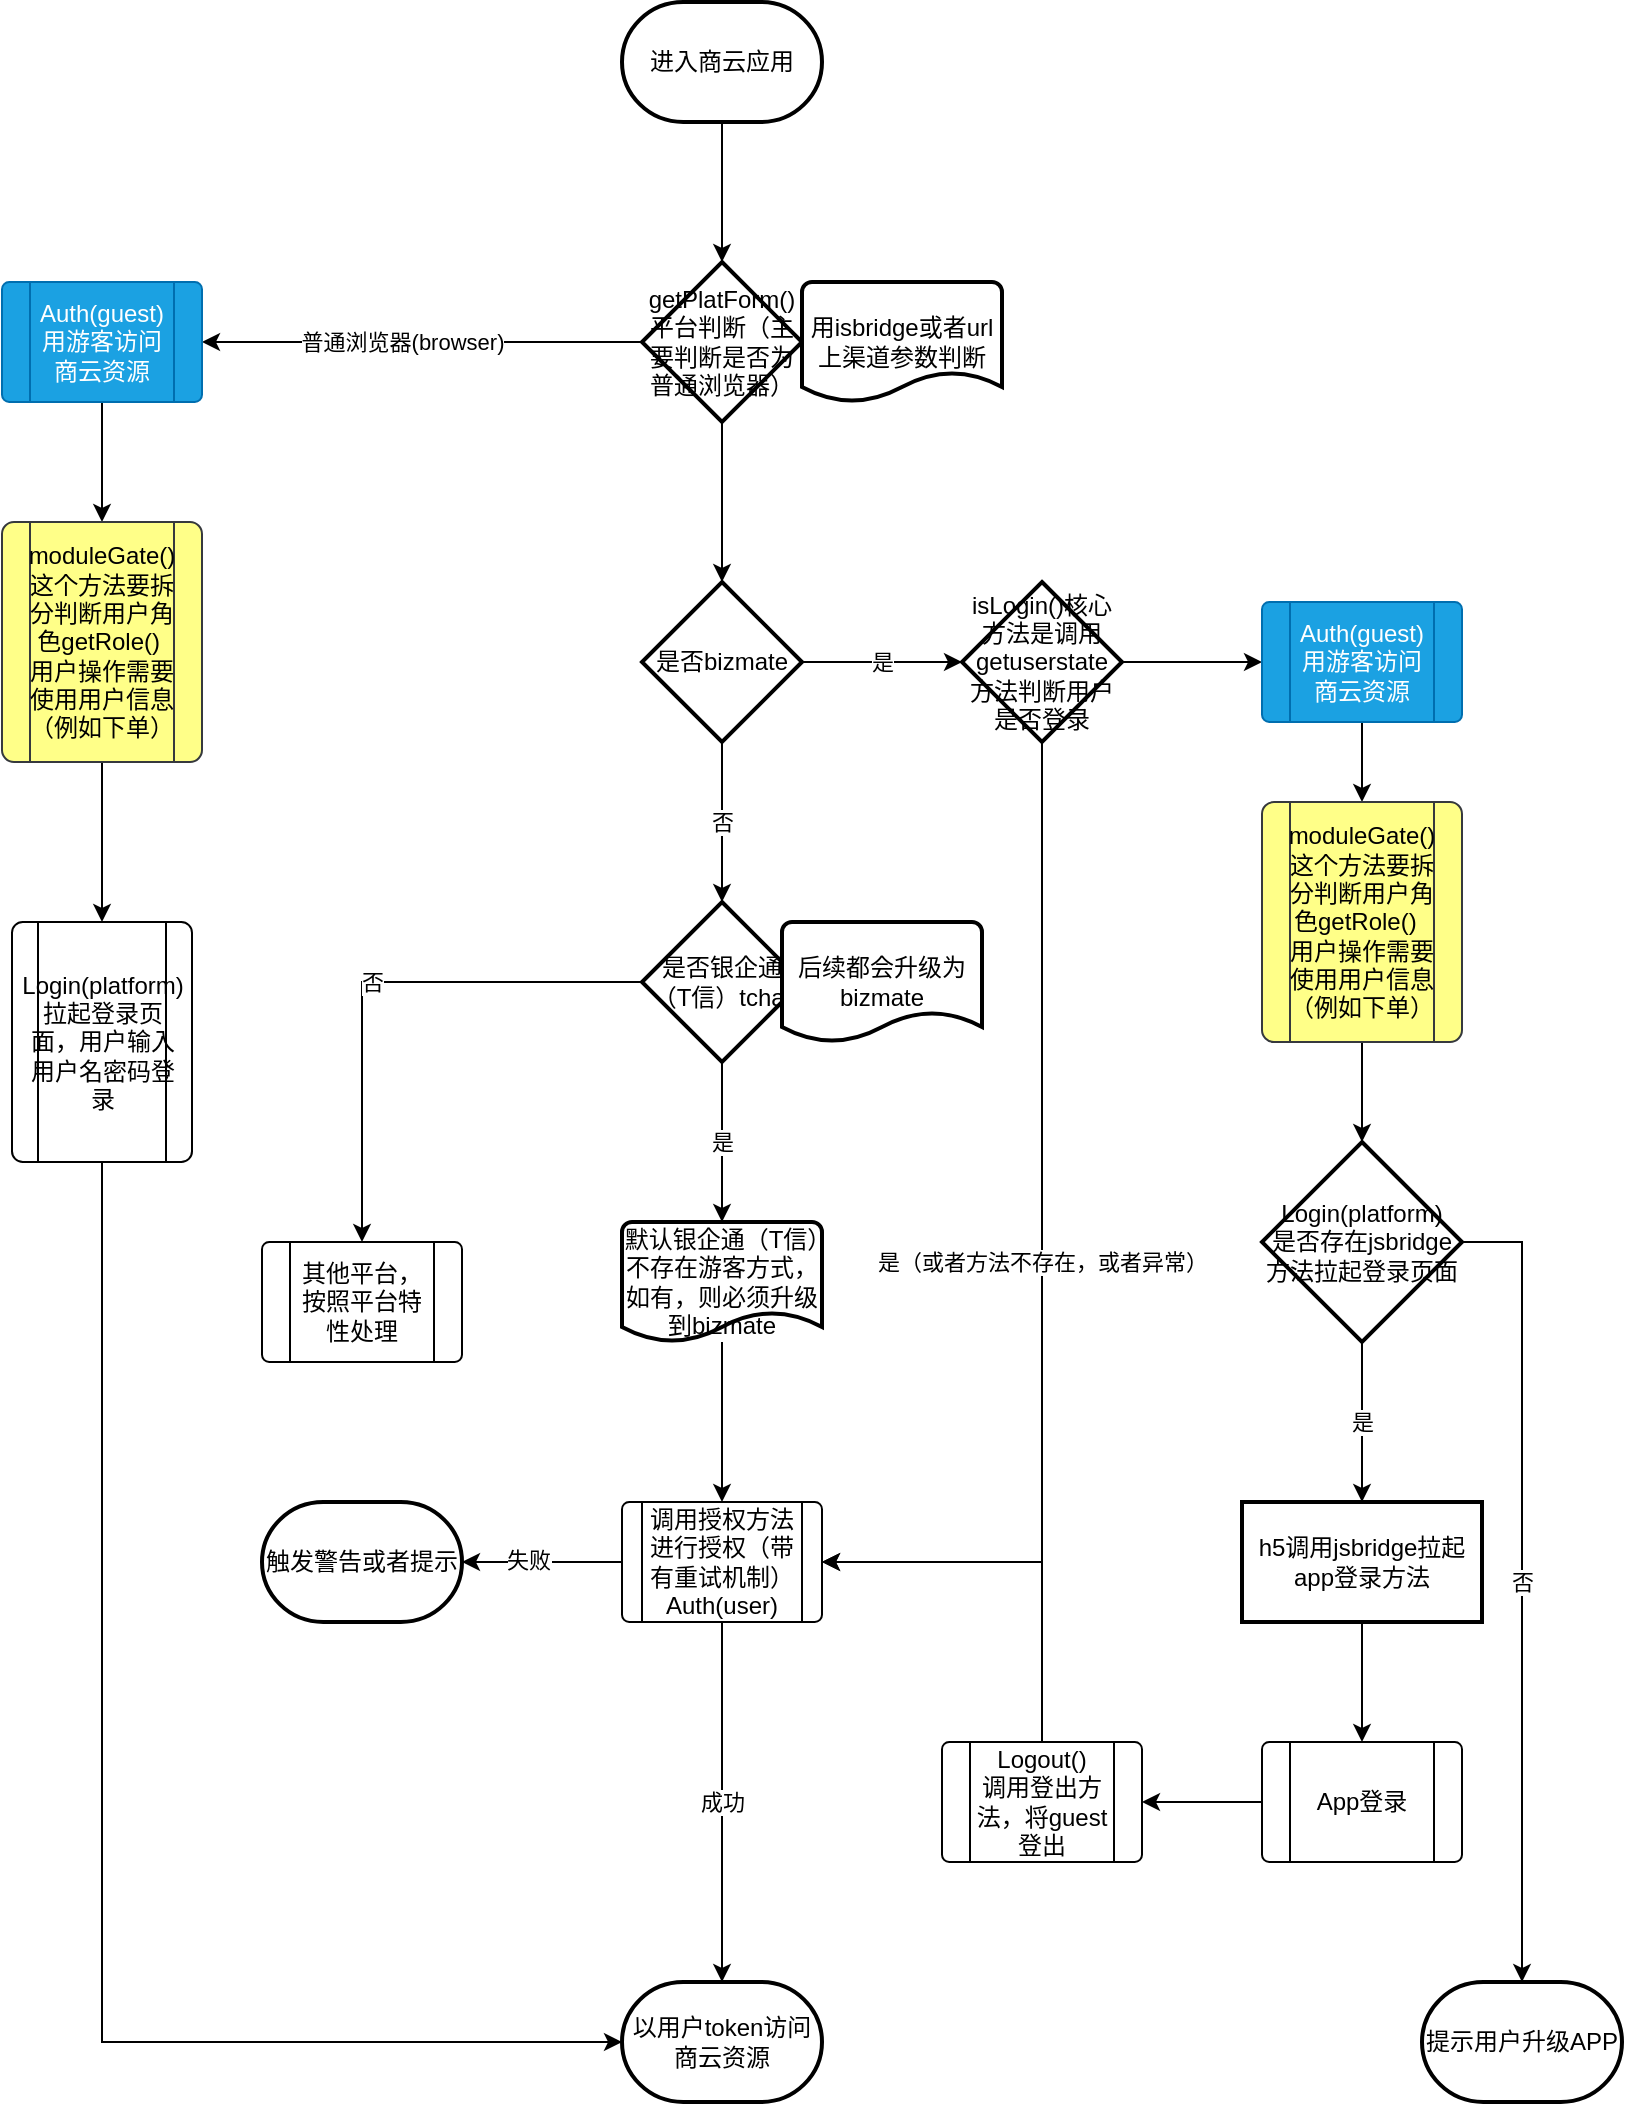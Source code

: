 <mxfile version="20.0.4" type="github" pages="6">
  <diagram id="oIqPUORSx6AU8MDn17wn" name="商云授权流程(平台判断)">
    <mxGraphModel dx="1038" dy="575" grid="1" gridSize="10" guides="1" tooltips="1" connect="1" arrows="1" fold="1" page="1" pageScale="1" pageWidth="827" pageHeight="1169" math="0" shadow="0">
      <root>
        <mxCell id="0" />
        <mxCell id="1" parent="0" />
        <mxCell id="aTw887wbx4HMRg9ZERxj-3" value="" style="edgeStyle=orthogonalEdgeStyle;rounded=0;orthogonalLoop=1;jettySize=auto;html=1;" parent="1" edge="1">
          <mxGeometry relative="1" as="geometry">
            <mxPoint x="150" y="190" as="targetPoint" />
          </mxGeometry>
        </mxCell>
        <mxCell id="aTw887wbx4HMRg9ZERxj-8" value="" style="edgeStyle=orthogonalEdgeStyle;rounded=0;orthogonalLoop=1;jettySize=auto;html=1;" parent="1" source="aTw887wbx4HMRg9ZERxj-6" target="aTw887wbx4HMRg9ZERxj-7" edge="1">
          <mxGeometry relative="1" as="geometry" />
        </mxCell>
        <mxCell id="aTw887wbx4HMRg9ZERxj-6" value="进入商云应用" style="strokeWidth=2;html=1;shape=mxgraph.flowchart.terminator;whiteSpace=wrap;" parent="1" vertex="1">
          <mxGeometry x="320" y="100" width="100" height="60" as="geometry" />
        </mxCell>
        <mxCell id="aTw887wbx4HMRg9ZERxj-10" value="" style="edgeStyle=orthogonalEdgeStyle;rounded=0;orthogonalLoop=1;jettySize=auto;html=1;" parent="1" source="aTw887wbx4HMRg9ZERxj-7" target="aTw887wbx4HMRg9ZERxj-9" edge="1">
          <mxGeometry relative="1" as="geometry" />
        </mxCell>
        <mxCell id="aTw887wbx4HMRg9ZERxj-29" style="edgeStyle=orthogonalEdgeStyle;rounded=0;orthogonalLoop=1;jettySize=auto;html=1;entryX=1;entryY=0.5;entryDx=0;entryDy=0;" parent="1" source="aTw887wbx4HMRg9ZERxj-7" target="aTw887wbx4HMRg9ZERxj-28" edge="1">
          <mxGeometry relative="1" as="geometry" />
        </mxCell>
        <mxCell id="aTw887wbx4HMRg9ZERxj-35" value="普通浏览器(browser)" style="edgeLabel;html=1;align=center;verticalAlign=middle;resizable=0;points=[];" parent="aTw887wbx4HMRg9ZERxj-29" vertex="1" connectable="0">
          <mxGeometry x="0.264" relative="1" as="geometry">
            <mxPoint x="19" as="offset" />
          </mxGeometry>
        </mxCell>
        <mxCell id="aTw887wbx4HMRg9ZERxj-7" value="getPlatForm()平台判断（主要判断是否为普通浏览器）" style="rhombus;whiteSpace=wrap;html=1;strokeWidth=2;" parent="1" vertex="1">
          <mxGeometry x="330" y="230" width="80" height="80" as="geometry" />
        </mxCell>
        <mxCell id="aTw887wbx4HMRg9ZERxj-12" value="是" style="edgeStyle=orthogonalEdgeStyle;rounded=0;orthogonalLoop=1;jettySize=auto;html=1;" parent="1" source="aTw887wbx4HMRg9ZERxj-9" target="aTw887wbx4HMRg9ZERxj-11" edge="1">
          <mxGeometry relative="1" as="geometry" />
        </mxCell>
        <mxCell id="aTw887wbx4HMRg9ZERxj-14" value="否" style="edgeStyle=orthogonalEdgeStyle;rounded=0;orthogonalLoop=1;jettySize=auto;html=1;" parent="1" source="aTw887wbx4HMRg9ZERxj-9" target="aTw887wbx4HMRg9ZERxj-13" edge="1">
          <mxGeometry relative="1" as="geometry" />
        </mxCell>
        <mxCell id="aTw887wbx4HMRg9ZERxj-9" value="是否bizmate" style="rhombus;whiteSpace=wrap;html=1;strokeWidth=2;" parent="1" vertex="1">
          <mxGeometry x="330" y="390" width="80" height="80" as="geometry" />
        </mxCell>
        <mxCell id="aTw887wbx4HMRg9ZERxj-38" value="是（或者方法不存在，或者异常）" style="edgeStyle=orthogonalEdgeStyle;rounded=0;orthogonalLoop=1;jettySize=auto;html=1;entryX=1;entryY=0.5;entryDx=0;entryDy=0;exitX=0.5;exitY=1;exitDx=0;exitDy=0;" parent="1" source="aTw887wbx4HMRg9ZERxj-11" target="aTw887wbx4HMRg9ZERxj-18" edge="1">
          <mxGeometry relative="1" as="geometry" />
        </mxCell>
        <mxCell id="aTw887wbx4HMRg9ZERxj-40" style="edgeStyle=orthogonalEdgeStyle;rounded=0;orthogonalLoop=1;jettySize=auto;html=1;entryX=0;entryY=0.5;entryDx=0;entryDy=0;" parent="1" source="aTw887wbx4HMRg9ZERxj-11" target="aTw887wbx4HMRg9ZERxj-39" edge="1">
          <mxGeometry relative="1" as="geometry" />
        </mxCell>
        <mxCell id="aTw887wbx4HMRg9ZERxj-11" value="isLogin()核心方法是调用getuserstate方法判断用户是否登录" style="rhombus;whiteSpace=wrap;html=1;strokeWidth=2;" parent="1" vertex="1">
          <mxGeometry x="490" y="390" width="80" height="80" as="geometry" />
        </mxCell>
        <mxCell id="aTw887wbx4HMRg9ZERxj-16" value="是" style="edgeStyle=orthogonalEdgeStyle;rounded=0;orthogonalLoop=1;jettySize=auto;html=1;entryX=0.5;entryY=0;entryDx=0;entryDy=0;entryPerimeter=0;" parent="1" source="aTw887wbx4HMRg9ZERxj-13" target="aTw887wbx4HMRg9ZERxj-17" edge="1">
          <mxGeometry relative="1" as="geometry">
            <mxPoint x="370" y="690" as="targetPoint" />
          </mxGeometry>
        </mxCell>
        <mxCell id="aTw887wbx4HMRg9ZERxj-37" value="否" style="edgeStyle=orthogonalEdgeStyle;rounded=0;orthogonalLoop=1;jettySize=auto;html=1;entryX=0.5;entryY=0;entryDx=0;entryDy=0;" parent="1" source="aTw887wbx4HMRg9ZERxj-13" target="aTw887wbx4HMRg9ZERxj-36" edge="1">
          <mxGeometry relative="1" as="geometry" />
        </mxCell>
        <mxCell id="aTw887wbx4HMRg9ZERxj-13" value="是否银企通（T信）tchat" style="rhombus;whiteSpace=wrap;html=1;strokeWidth=2;" parent="1" vertex="1">
          <mxGeometry x="330" y="550" width="80" height="80" as="geometry" />
        </mxCell>
        <mxCell id="aTw887wbx4HMRg9ZERxj-19" style="edgeStyle=orthogonalEdgeStyle;rounded=0;orthogonalLoop=1;jettySize=auto;html=1;entryX=0.5;entryY=0;entryDx=0;entryDy=0;" parent="1" source="aTw887wbx4HMRg9ZERxj-17" target="aTw887wbx4HMRg9ZERxj-18" edge="1">
          <mxGeometry relative="1" as="geometry" />
        </mxCell>
        <mxCell id="aTw887wbx4HMRg9ZERxj-17" value="默认银企通（T信）不存在游客方式，如有，则必须升级到bizmate" style="strokeWidth=2;html=1;shape=mxgraph.flowchart.document2;whiteSpace=wrap;size=0.25;" parent="1" vertex="1">
          <mxGeometry x="320" y="710" width="100" height="60" as="geometry" />
        </mxCell>
        <mxCell id="aTw887wbx4HMRg9ZERxj-24" value="成功" style="edgeStyle=orthogonalEdgeStyle;rounded=0;orthogonalLoop=1;jettySize=auto;html=1;entryX=0.5;entryY=0;entryDx=0;entryDy=0;entryPerimeter=0;" parent="1" source="aTw887wbx4HMRg9ZERxj-18" target="aTw887wbx4HMRg9ZERxj-23" edge="1">
          <mxGeometry relative="1" as="geometry" />
        </mxCell>
        <mxCell id="aTw887wbx4HMRg9ZERxj-26" style="edgeStyle=orthogonalEdgeStyle;rounded=0;orthogonalLoop=1;jettySize=auto;html=1;entryX=1;entryY=0.5;entryDx=0;entryDy=0;entryPerimeter=0;" parent="1" source="aTw887wbx4HMRg9ZERxj-18" target="aTw887wbx4HMRg9ZERxj-25" edge="1">
          <mxGeometry relative="1" as="geometry" />
        </mxCell>
        <mxCell id="aTw887wbx4HMRg9ZERxj-27" value="失败" style="edgeLabel;html=1;align=center;verticalAlign=middle;resizable=0;points=[];" parent="aTw887wbx4HMRg9ZERxj-26" vertex="1" connectable="0">
          <mxGeometry x="0.179" y="-1" relative="1" as="geometry">
            <mxPoint as="offset" />
          </mxGeometry>
        </mxCell>
        <mxCell id="aTw887wbx4HMRg9ZERxj-18" value="&lt;div&gt;调用授权方法进行授权（带有重试机制）&lt;/div&gt;&lt;div&gt;Auth(user)&lt;/div&gt;" style="verticalLabelPosition=middle;verticalAlign=middle;html=1;shape=process;whiteSpace=wrap;rounded=1;size=0.1;arcSize=6;labelPosition=center;align=center;" parent="1" vertex="1">
          <mxGeometry x="320" y="850" width="100" height="60" as="geometry" />
        </mxCell>
        <mxCell id="aTw887wbx4HMRg9ZERxj-23" value="以用户token访问商云资源" style="strokeWidth=2;html=1;shape=mxgraph.flowchart.terminator;whiteSpace=wrap;" parent="1" vertex="1">
          <mxGeometry x="320" y="1090" width="100" height="60" as="geometry" />
        </mxCell>
        <mxCell id="aTw887wbx4HMRg9ZERxj-25" value="触发警告或者提示" style="strokeWidth=2;html=1;shape=mxgraph.flowchart.terminator;whiteSpace=wrap;" parent="1" vertex="1">
          <mxGeometry x="140" y="850" width="100" height="60" as="geometry" />
        </mxCell>
        <mxCell id="aTw887wbx4HMRg9ZERxj-31" style="edgeStyle=orthogonalEdgeStyle;rounded=0;orthogonalLoop=1;jettySize=auto;html=1;" parent="1" source="aTw887wbx4HMRg9ZERxj-28" target="aTw887wbx4HMRg9ZERxj-30" edge="1">
          <mxGeometry relative="1" as="geometry" />
        </mxCell>
        <mxCell id="aTw887wbx4HMRg9ZERxj-28" value="&lt;div&gt;Auth(guest)&lt;/div&gt;&lt;div&gt;用游客访问商云资源&lt;/div&gt;" style="verticalLabelPosition=middle;verticalAlign=middle;html=1;shape=process;whiteSpace=wrap;rounded=1;size=0.14;arcSize=6;labelPosition=center;align=center;labelBackgroundColor=none;fillColor=#1ba1e2;strokeColor=#006EAF;fontColor=#ffffff;" parent="1" vertex="1">
          <mxGeometry x="10" y="240" width="100" height="60" as="geometry" />
        </mxCell>
        <mxCell id="aTw887wbx4HMRg9ZERxj-33" style="edgeStyle=orthogonalEdgeStyle;rounded=0;orthogonalLoop=1;jettySize=auto;html=1;entryX=0.5;entryY=0;entryDx=0;entryDy=0;" parent="1" source="aTw887wbx4HMRg9ZERxj-30" target="aTw887wbx4HMRg9ZERxj-32" edge="1">
          <mxGeometry relative="1" as="geometry" />
        </mxCell>
        <mxCell id="aTw887wbx4HMRg9ZERxj-30" value="&lt;div&gt;moduleGate()这个方法要拆分判断用户角色getRole()&amp;nbsp;&lt;/div&gt;&lt;div&gt;用户操作需要使用用户信息（例如下单）&lt;/div&gt;" style="verticalLabelPosition=middle;verticalAlign=middle;html=1;shape=process;whiteSpace=wrap;rounded=1;size=0.14;arcSize=6;labelPosition=center;align=center;fillColor=#ffff88;strokeColor=#36393d;" parent="1" vertex="1">
          <mxGeometry x="10" y="360" width="100" height="120" as="geometry" />
        </mxCell>
        <mxCell id="aTw887wbx4HMRg9ZERxj-34" style="edgeStyle=orthogonalEdgeStyle;rounded=0;orthogonalLoop=1;jettySize=auto;html=1;entryX=0;entryY=0.5;entryDx=0;entryDy=0;entryPerimeter=0;exitX=0.5;exitY=1;exitDx=0;exitDy=0;" parent="1" source="aTw887wbx4HMRg9ZERxj-32" target="aTw887wbx4HMRg9ZERxj-23" edge="1">
          <mxGeometry relative="1" as="geometry" />
        </mxCell>
        <mxCell id="aTw887wbx4HMRg9ZERxj-32" value="&lt;div&gt;Login(platform)&lt;/div&gt;&lt;div&gt;拉起登录页面，用户输入用户名密码登录&lt;/div&gt;" style="verticalLabelPosition=middle;verticalAlign=middle;html=1;shape=process;whiteSpace=wrap;rounded=1;size=0.14;arcSize=6;labelPosition=center;align=center;" parent="1" vertex="1">
          <mxGeometry x="15" y="560" width="90" height="120" as="geometry" />
        </mxCell>
        <mxCell id="aTw887wbx4HMRg9ZERxj-36" value="其他平台，按照平台特性处理" style="verticalLabelPosition=middle;verticalAlign=middle;html=1;shape=process;whiteSpace=wrap;rounded=1;size=0.14;arcSize=6;labelPosition=center;align=center;" parent="1" vertex="1">
          <mxGeometry x="140" y="720" width="100" height="60" as="geometry" />
        </mxCell>
        <mxCell id="aTw887wbx4HMRg9ZERxj-42" style="edgeStyle=orthogonalEdgeStyle;rounded=0;orthogonalLoop=1;jettySize=auto;html=1;exitX=0.5;exitY=1;exitDx=0;exitDy=0;" parent="1" source="aTw887wbx4HMRg9ZERxj-39" target="aTw887wbx4HMRg9ZERxj-41" edge="1">
          <mxGeometry relative="1" as="geometry" />
        </mxCell>
        <mxCell id="aTw887wbx4HMRg9ZERxj-39" value="&lt;div&gt;Auth(guest)&lt;/div&gt;&lt;div&gt;用游客访问商云资源&lt;/div&gt;" style="verticalLabelPosition=middle;verticalAlign=middle;html=1;shape=process;whiteSpace=wrap;rounded=1;size=0.14;arcSize=6;labelPosition=center;align=center;fillColor=#1ba1e2;fontColor=#ffffff;strokeColor=#006EAF;" parent="1" vertex="1">
          <mxGeometry x="640" y="400" width="100" height="60" as="geometry" />
        </mxCell>
        <mxCell id="aTw887wbx4HMRg9ZERxj-44" style="edgeStyle=orthogonalEdgeStyle;rounded=0;orthogonalLoop=1;jettySize=auto;html=1;exitX=0.5;exitY=1;exitDx=0;exitDy=0;" parent="1" source="aTw887wbx4HMRg9ZERxj-41" target="aTw887wbx4HMRg9ZERxj-43" edge="1">
          <mxGeometry relative="1" as="geometry" />
        </mxCell>
        <mxCell id="aTw887wbx4HMRg9ZERxj-41" value="&lt;div&gt;moduleGate()&lt;/div&gt;&lt;div&gt;这个方法要拆分判断用户角色getRole()&amp;nbsp;&amp;nbsp;&lt;/div&gt;&lt;div&gt;用户操作需要使用用户信息（例如下单）&lt;/div&gt;" style="verticalLabelPosition=middle;verticalAlign=middle;html=1;shape=process;whiteSpace=wrap;rounded=1;size=0.14;arcSize=6;labelPosition=center;align=center;fillColor=#ffff88;strokeColor=#36393d;" parent="1" vertex="1">
          <mxGeometry x="640" y="500" width="100" height="120" as="geometry" />
        </mxCell>
        <mxCell id="aTw887wbx4HMRg9ZERxj-46" value="是" style="edgeStyle=orthogonalEdgeStyle;rounded=0;orthogonalLoop=1;jettySize=auto;html=1;" parent="1" source="aTw887wbx4HMRg9ZERxj-43" target="aTw887wbx4HMRg9ZERxj-45" edge="1">
          <mxGeometry relative="1" as="geometry" />
        </mxCell>
        <mxCell id="aTw887wbx4HMRg9ZERxj-53" value="否" style="edgeStyle=orthogonalEdgeStyle;rounded=0;orthogonalLoop=1;jettySize=auto;html=1;entryX=0.5;entryY=0;entryDx=0;entryDy=0;entryPerimeter=0;exitX=1;exitY=0.5;exitDx=0;exitDy=0;exitPerimeter=0;" parent="1" source="aTw887wbx4HMRg9ZERxj-43" target="aTw887wbx4HMRg9ZERxj-52" edge="1">
          <mxGeometry relative="1" as="geometry" />
        </mxCell>
        <mxCell id="aTw887wbx4HMRg9ZERxj-43" value="&lt;div&gt;Login(platform)&lt;/div&gt;&lt;div&gt;是否存在jsbridge方法拉起登录页面&lt;/div&gt;" style="strokeWidth=2;html=1;shape=mxgraph.flowchart.decision;whiteSpace=wrap;" parent="1" vertex="1">
          <mxGeometry x="640" y="670" width="100" height="100" as="geometry" />
        </mxCell>
        <mxCell id="aTw887wbx4HMRg9ZERxj-48" style="edgeStyle=orthogonalEdgeStyle;rounded=0;orthogonalLoop=1;jettySize=auto;html=1;exitX=0.5;exitY=1;exitDx=0;exitDy=0;entryX=0.5;entryY=0;entryDx=0;entryDy=0;" parent="1" source="aTw887wbx4HMRg9ZERxj-45" target="aTw887wbx4HMRg9ZERxj-47" edge="1">
          <mxGeometry relative="1" as="geometry" />
        </mxCell>
        <mxCell id="aTw887wbx4HMRg9ZERxj-45" value="h5调用jsbridge拉起app登录方法" style="whiteSpace=wrap;html=1;strokeWidth=2;" parent="1" vertex="1">
          <mxGeometry x="630" y="850" width="120" height="60" as="geometry" />
        </mxCell>
        <mxCell id="aTw887wbx4HMRg9ZERxj-50" style="edgeStyle=orthogonalEdgeStyle;rounded=0;orthogonalLoop=1;jettySize=auto;html=1;exitX=0;exitY=0.5;exitDx=0;exitDy=0;" parent="1" source="aTw887wbx4HMRg9ZERxj-47" target="aTw887wbx4HMRg9ZERxj-49" edge="1">
          <mxGeometry relative="1" as="geometry" />
        </mxCell>
        <mxCell id="aTw887wbx4HMRg9ZERxj-47" value="App登录" style="verticalLabelPosition=middle;verticalAlign=middle;html=1;shape=process;whiteSpace=wrap;rounded=1;size=0.14;arcSize=6;labelPosition=center;align=center;" parent="1" vertex="1">
          <mxGeometry x="640" y="970" width="100" height="60" as="geometry" />
        </mxCell>
        <mxCell id="aTw887wbx4HMRg9ZERxj-51" style="edgeStyle=orthogonalEdgeStyle;rounded=0;orthogonalLoop=1;jettySize=auto;html=1;exitX=0.5;exitY=0;exitDx=0;exitDy=0;entryX=1;entryY=0.5;entryDx=0;entryDy=0;" parent="1" source="aTw887wbx4HMRg9ZERxj-49" target="aTw887wbx4HMRg9ZERxj-18" edge="1">
          <mxGeometry relative="1" as="geometry">
            <mxPoint x="370" y="910" as="targetPoint" />
          </mxGeometry>
        </mxCell>
        <mxCell id="aTw887wbx4HMRg9ZERxj-49" value="&lt;div&gt;Logout()&lt;/div&gt;&lt;div&gt;调用登出方法，将guest登出&lt;/div&gt;" style="verticalLabelPosition=middle;verticalAlign=middle;html=1;shape=process;whiteSpace=wrap;rounded=1;size=0.14;arcSize=6;labelPosition=center;align=center;" parent="1" vertex="1">
          <mxGeometry x="480" y="970" width="100" height="60" as="geometry" />
        </mxCell>
        <mxCell id="aTw887wbx4HMRg9ZERxj-52" value="提示用户升级APP" style="strokeWidth=2;html=1;shape=mxgraph.flowchart.terminator;whiteSpace=wrap;" parent="1" vertex="1">
          <mxGeometry x="720" y="1090" width="100" height="60" as="geometry" />
        </mxCell>
        <mxCell id="aTw887wbx4HMRg9ZERxj-54" value="用isbridge或者url上渠道参数判断" style="strokeWidth=2;html=1;shape=mxgraph.flowchart.document2;whiteSpace=wrap;size=0.25;" parent="1" vertex="1">
          <mxGeometry x="410" y="240" width="100" height="60" as="geometry" />
        </mxCell>
        <mxCell id="aTw887wbx4HMRg9ZERxj-55" value="后续都会升级为bizmate" style="strokeWidth=2;html=1;shape=mxgraph.flowchart.document2;whiteSpace=wrap;size=0.25;" parent="1" vertex="1">
          <mxGeometry x="400" y="560" width="100" height="60" as="geometry" />
        </mxCell>
      </root>
    </mxGraphModel>
  </diagram>
  <diagram id="GpmQN7efJVPM-rqybwJe" name="服务汇小应用信息相关">
    <mxGraphModel dx="1038" dy="575" grid="1" gridSize="10" guides="1" tooltips="1" connect="1" arrows="1" fold="1" page="1" pageScale="1" pageWidth="827" pageHeight="1169" math="0" shadow="0">
      <root>
        <mxCell id="0" />
        <mxCell id="1" parent="0" />
        <mxCell id="hDQS0OQmqgQEBPFVntHi-3" value="服务汇" style="ellipse;whiteSpace=wrap;html=1;align=center;newEdgeStyle={&quot;edgeStyle&quot;:&quot;entityRelationEdgeStyle&quot;,&quot;startArrow&quot;:&quot;none&quot;,&quot;endArrow&quot;:&quot;none&quot;,&quot;segment&quot;:10,&quot;curved&quot;:1};treeFolding=1;treeMoving=1;" parent="1" vertex="1">
          <mxGeometry x="150" y="790" width="100" height="40" as="geometry" />
        </mxCell>
        <mxCell id="hDQS0OQmqgQEBPFVntHi-6" value="伴正事手机号" style="whiteSpace=wrap;html=1;shape=partialRectangle;top=0;left=0;bottom=1;right=0;points=[[0,1],[1,1]];fillColor=none;align=center;verticalAlign=bottom;routingCenterY=0.5;snapToPoint=1;recursiveResize=0;autosize=1;treeFolding=1;treeMoving=1;newEdgeStyle={&quot;edgeStyle&quot;:&quot;entityRelationEdgeStyle&quot;,&quot;startArrow&quot;:&quot;none&quot;,&quot;endArrow&quot;:&quot;none&quot;,&quot;segment&quot;:10,&quot;curved&quot;:1};" parent="1" vertex="1">
          <mxGeometry x="590" y="310" width="100" height="20" as="geometry" />
        </mxCell>
        <mxCell id="hDQS0OQmqgQEBPFVntHi-7" value="" style="edgeStyle=entityRelationEdgeStyle;startArrow=none;endArrow=none;segment=10;curved=1;rounded=0;exitX=1;exitY=0.5;exitDx=0;exitDy=0;" parent="1" source="hDQS0OQmqgQEBPFVntHi-44" target="hDQS0OQmqgQEBPFVntHi-6" edge="1">
          <mxGeometry relative="1" as="geometry">
            <mxPoint x="550" y="360" as="sourcePoint" />
          </mxGeometry>
        </mxCell>
        <mxCell id="hDQS0OQmqgQEBPFVntHi-11" value="" style="edgeStyle=orthogonalEdgeStyle;rounded=0;orthogonalLoop=1;jettySize=auto;html=1;" parent="1" source="hDQS0OQmqgQEBPFVntHi-8" target="hDQS0OQmqgQEBPFVntHi-10" edge="1">
          <mxGeometry relative="1" as="geometry" />
        </mxCell>
        <mxCell id="hDQS0OQmqgQEBPFVntHi-8" value="channel" style="whiteSpace=wrap;html=1;shape=partialRectangle;top=0;left=0;bottom=1;right=0;points=[[0,1],[1,1]];fillColor=none;align=center;verticalAlign=bottom;routingCenterY=0.5;snapToPoint=1;recursiveResize=0;autosize=1;treeFolding=1;treeMoving=1;newEdgeStyle={&quot;edgeStyle&quot;:&quot;entityRelationEdgeStyle&quot;,&quot;startArrow&quot;:&quot;none&quot;,&quot;endArrow&quot;:&quot;none&quot;,&quot;segment&quot;:10,&quot;curved&quot;:1};" parent="1" vertex="1">
          <mxGeometry x="605" y="370" width="70" height="20" as="geometry" />
        </mxCell>
        <mxCell id="hDQS0OQmqgQEBPFVntHi-9" value="" style="edgeStyle=entityRelationEdgeStyle;startArrow=none;endArrow=none;segment=10;curved=1;rounded=0;exitX=1;exitY=0.5;exitDx=0;exitDy=0;" parent="1" source="hDQS0OQmqgQEBPFVntHi-44" target="hDQS0OQmqgQEBPFVntHi-8" edge="1">
          <mxGeometry relative="1" as="geometry">
            <mxPoint x="550" y="360" as="sourcePoint" />
          </mxGeometry>
        </mxCell>
        <mxCell id="hDQS0OQmqgQEBPFVntHi-10" value="zhaori" style="whiteSpace=wrap;html=1;shape=partialRectangle;top=0;left=0;bottom=1;right=0;points=[[0,1],[1,1]];fillColor=none;align=center;verticalAlign=bottom;routingCenterY=0.5;snapToPoint=1;recursiveResize=0;autosize=1;treeFolding=1;treeMoving=1;newEdgeStyle={&quot;edgeStyle&quot;:&quot;entityRelationEdgeStyle&quot;,&quot;startArrow&quot;:&quot;none&quot;,&quot;endArrow&quot;:&quot;none&quot;,&quot;segment&quot;:10,&quot;curved&quot;:1};" parent="1" vertex="1">
          <mxGeometry x="755" y="370" width="70" height="20" as="geometry" />
        </mxCell>
        <mxCell id="hDQS0OQmqgQEBPFVntHi-30" value="" style="edgeStyle=entityRelationEdgeStyle;rounded=0;orthogonalLoop=1;jettySize=auto;html=1;elbow=vertical;" parent="1" source="hDQS0OQmqgQEBPFVntHi-27" target="hDQS0OQmqgQEBPFVntHi-29" edge="1">
          <mxGeometry relative="1" as="geometry" />
        </mxCell>
        <mxCell id="hDQS0OQmqgQEBPFVntHi-27" value="platrefid" style="whiteSpace=wrap;html=1;shape=partialRectangle;top=0;left=0;bottom=1;right=0;points=[[0,1],[1,1]];fillColor=none;align=center;verticalAlign=bottom;routingCenterY=0.5;snapToPoint=1;recursiveResize=0;autosize=1;treeFolding=1;treeMoving=1;newEdgeStyle={&quot;edgeStyle&quot;:&quot;entityRelationEdgeStyle&quot;,&quot;startArrow&quot;:&quot;none&quot;,&quot;endArrow&quot;:&quot;none&quot;,&quot;segment&quot;:10,&quot;curved&quot;:1};" parent="1" vertex="1">
          <mxGeometry x="605" y="430" width="80" height="20" as="geometry" />
        </mxCell>
        <mxCell id="hDQS0OQmqgQEBPFVntHi-28" value="" style="edgeStyle=entityRelationEdgeStyle;startArrow=none;endArrow=none;segment=10;curved=1;rounded=0;elbow=vertical;exitX=1;exitY=0.5;exitDx=0;exitDy=0;" parent="1" source="hDQS0OQmqgQEBPFVntHi-46" target="hDQS0OQmqgQEBPFVntHi-27" edge="1">
          <mxGeometry relative="1" as="geometry">
            <mxPoint x="550" y="420" as="sourcePoint" />
          </mxGeometry>
        </mxCell>
        <mxCell id="hDQS0OQmqgQEBPFVntHi-29" value="85141262" style="whiteSpace=wrap;html=1;shape=partialRectangle;top=0;left=0;bottom=1;right=0;points=[[0,1],[1,1]];fillColor=none;align=center;verticalAlign=bottom;routingCenterY=0.5;snapToPoint=1;recursiveResize=0;autosize=1;treeFolding=1;treeMoving=1;newEdgeStyle={&quot;edgeStyle&quot;:&quot;entityRelationEdgeStyle&quot;,&quot;startArrow&quot;:&quot;none&quot;,&quot;endArrow&quot;:&quot;none&quot;,&quot;segment&quot;:10,&quot;curved&quot;:1};" parent="1" vertex="1">
          <mxGeometry x="760" y="430" width="90" height="20" as="geometry" />
        </mxCell>
        <mxCell id="hDQS0OQmqgQEBPFVntHi-35" value="" style="edgeStyle=entityRelationEdgeStyle;rounded=0;orthogonalLoop=1;jettySize=auto;html=1;elbow=vertical;" parent="1" source="hDQS0OQmqgQEBPFVntHi-32" target="hDQS0OQmqgQEBPFVntHi-34" edge="1">
          <mxGeometry relative="1" as="geometry" />
        </mxCell>
        <mxCell id="hDQS0OQmqgQEBPFVntHi-32" value="plat" style="whiteSpace=wrap;html=1;shape=partialRectangle;top=0;left=0;bottom=1;right=0;points=[[0,1],[1,1]];fillColor=none;align=center;verticalAlign=bottom;routingCenterY=0.5;snapToPoint=1;recursiveResize=0;autosize=1;treeFolding=1;treeMoving=1;newEdgeStyle={&quot;edgeStyle&quot;:&quot;entityRelationEdgeStyle&quot;,&quot;startArrow&quot;:&quot;none&quot;,&quot;endArrow&quot;:&quot;none&quot;,&quot;segment&quot;:10,&quot;curved&quot;:1};" parent="1" vertex="1">
          <mxGeometry x="625" y="490" width="50" height="20" as="geometry" />
        </mxCell>
        <mxCell id="hDQS0OQmqgQEBPFVntHi-33" value="" style="edgeStyle=entityRelationEdgeStyle;startArrow=none;endArrow=none;segment=10;curved=1;rounded=0;elbow=vertical;exitX=1;exitY=0.5;exitDx=0;exitDy=0;" parent="1" source="hDQS0OQmqgQEBPFVntHi-48" target="hDQS0OQmqgQEBPFVntHi-32" edge="1">
          <mxGeometry relative="1" as="geometry">
            <mxPoint x="550" y="490" as="sourcePoint" />
          </mxGeometry>
        </mxCell>
        <mxCell id="hDQS0OQmqgQEBPFVntHi-34" value="va59G" style="whiteSpace=wrap;html=1;shape=partialRectangle;top=0;left=0;bottom=1;right=0;points=[[0,1],[1,1]];fillColor=none;align=center;verticalAlign=bottom;routingCenterY=0.5;snapToPoint=1;recursiveResize=0;autosize=1;treeFolding=1;treeMoving=1;newEdgeStyle={&quot;edgeStyle&quot;:&quot;entityRelationEdgeStyle&quot;,&quot;startArrow&quot;:&quot;none&quot;,&quot;endArrow&quot;:&quot;none&quot;,&quot;segment&quot;:10,&quot;curved&quot;:1};" parent="1" vertex="1">
          <mxGeometry x="745" y="490" width="70" height="20" as="geometry" />
        </mxCell>
        <mxCell id="hDQS0OQmqgQEBPFVntHi-36" value="饿了么" style="whiteSpace=wrap;html=1;rounded=1;arcSize=50;align=center;verticalAlign=middle;strokeWidth=1;autosize=1;spacing=4;treeFolding=1;treeMoving=1;newEdgeStyle={&quot;edgeStyle&quot;:&quot;entityRelationEdgeStyle&quot;,&quot;startArrow&quot;:&quot;none&quot;,&quot;endArrow&quot;:&quot;none&quot;,&quot;segment&quot;:10,&quot;curved&quot;:1};" parent="1" vertex="1">
          <mxGeometry x="460" y="618" width="80" height="30" as="geometry" />
        </mxCell>
        <mxCell id="hDQS0OQmqgQEBPFVntHi-37" value="" style="edgeStyle=entityRelationEdgeStyle;startArrow=none;endArrow=none;segment=10;curved=1;rounded=0;elbow=vertical;exitX=1;exitY=0.5;exitDx=0;exitDy=0;" parent="1" source="hDQS0OQmqgQEBPFVntHi-3" target="hDQS0OQmqgQEBPFVntHi-36" edge="1">
          <mxGeometry relative="1" as="geometry">
            <mxPoint x="424" y="660" as="sourcePoint" />
          </mxGeometry>
        </mxCell>
        <mxCell id="hDQS0OQmqgQEBPFVntHi-42" value="货拉拉" style="whiteSpace=wrap;html=1;rounded=1;arcSize=50;align=center;verticalAlign=middle;strokeWidth=1;autosize=1;spacing=4;treeFolding=1;treeMoving=1;newEdgeStyle={&quot;edgeStyle&quot;:&quot;entityRelationEdgeStyle&quot;,&quot;startArrow&quot;:&quot;none&quot;,&quot;endArrow&quot;:&quot;none&quot;,&quot;segment&quot;:10,&quot;curved&quot;:1};" parent="1" vertex="1">
          <mxGeometry x="464" y="680" width="80" height="30" as="geometry" />
        </mxCell>
        <mxCell id="hDQS0OQmqgQEBPFVntHi-43" value="" style="edgeStyle=entityRelationEdgeStyle;startArrow=none;endArrow=none;segment=10;curved=1;rounded=0;elbow=vertical;exitX=1;exitY=0.5;exitDx=0;exitDy=0;" parent="1" source="hDQS0OQmqgQEBPFVntHi-3" target="hDQS0OQmqgQEBPFVntHi-42" edge="1">
          <mxGeometry relative="1" as="geometry">
            <mxPoint x="428" y="730" as="sourcePoint" />
          </mxGeometry>
        </mxCell>
        <mxCell id="hDQS0OQmqgQEBPFVntHi-44" value="首汽约车" style="whiteSpace=wrap;html=1;rounded=1;arcSize=50;align=center;verticalAlign=middle;strokeWidth=1;autosize=1;spacing=4;treeFolding=1;treeMoving=1;newEdgeStyle={&quot;edgeStyle&quot;:&quot;entityRelationEdgeStyle&quot;,&quot;startArrow&quot;:&quot;none&quot;,&quot;endArrow&quot;:&quot;none&quot;,&quot;segment&quot;:10,&quot;curved&quot;:1};" parent="1" vertex="1">
          <mxGeometry x="450" y="345" width="90" height="30" as="geometry" />
        </mxCell>
        <mxCell id="hDQS0OQmqgQEBPFVntHi-45" value="" style="edgeStyle=entityRelationEdgeStyle;startArrow=none;endArrow=none;segment=10;curved=1;rounded=0;elbow=vertical;exitX=1;exitY=0.5;exitDx=0;exitDy=0;" parent="1" source="hDQS0OQmqgQEBPFVntHi-3" target="hDQS0OQmqgQEBPFVntHi-44" edge="1">
          <mxGeometry relative="1" as="geometry">
            <mxPoint x="424" y="394" as="sourcePoint" />
          </mxGeometry>
        </mxCell>
        <mxCell id="hDQS0OQmqgQEBPFVntHi-46" value="火车票" style="whiteSpace=wrap;html=1;rounded=1;arcSize=50;align=center;verticalAlign=middle;strokeWidth=1;autosize=1;spacing=4;treeFolding=1;treeMoving=1;newEdgeStyle={&quot;edgeStyle&quot;:&quot;entityRelationEdgeStyle&quot;,&quot;startArrow&quot;:&quot;none&quot;,&quot;endArrow&quot;:&quot;none&quot;,&quot;segment&quot;:10,&quot;curved&quot;:1};" parent="1" vertex="1">
          <mxGeometry x="455" y="408" width="80" height="30" as="geometry" />
        </mxCell>
        <mxCell id="hDQS0OQmqgQEBPFVntHi-47" value="" style="edgeStyle=entityRelationEdgeStyle;startArrow=none;endArrow=none;segment=10;curved=1;rounded=0;elbow=vertical;exitX=1;exitY=0.5;exitDx=0;exitDy=0;" parent="1" source="hDQS0OQmqgQEBPFVntHi-3" target="hDQS0OQmqgQEBPFVntHi-46" edge="1">
          <mxGeometry relative="1" as="geometry">
            <mxPoint x="419" y="450" as="sourcePoint" />
          </mxGeometry>
        </mxCell>
        <mxCell id="hDQS0OQmqgQEBPFVntHi-48" value="易加油" style="whiteSpace=wrap;html=1;rounded=1;arcSize=50;align=center;verticalAlign=middle;strokeWidth=1;autosize=1;spacing=4;treeFolding=1;treeMoving=1;newEdgeStyle={&quot;edgeStyle&quot;:&quot;entityRelationEdgeStyle&quot;,&quot;startArrow&quot;:&quot;none&quot;,&quot;endArrow&quot;:&quot;none&quot;,&quot;segment&quot;:10,&quot;curved&quot;:1};" parent="1" vertex="1">
          <mxGeometry x="456" y="478" width="80" height="30" as="geometry" />
        </mxCell>
        <mxCell id="hDQS0OQmqgQEBPFVntHi-49" value="" style="edgeStyle=entityRelationEdgeStyle;startArrow=none;endArrow=none;segment=10;curved=1;rounded=0;elbow=vertical;exitX=1;exitY=0.5;exitDx=0;exitDy=0;" parent="1" source="hDQS0OQmqgQEBPFVntHi-3" target="hDQS0OQmqgQEBPFVntHi-48" edge="1">
          <mxGeometry relative="1" as="geometry">
            <mxPoint x="420" y="520" as="sourcePoint" />
          </mxGeometry>
        </mxCell>
        <mxCell id="hDQS0OQmqgQEBPFVntHi-56" value="美团" style="whiteSpace=wrap;html=1;rounded=1;arcSize=50;align=center;verticalAlign=middle;strokeWidth=1;autosize=1;spacing=4;treeFolding=1;treeMoving=1;newEdgeStyle={&quot;edgeStyle&quot;:&quot;entityRelationEdgeStyle&quot;,&quot;startArrow&quot;:&quot;none&quot;,&quot;endArrow&quot;:&quot;none&quot;,&quot;segment&quot;:10,&quot;curved&quot;:1};" parent="1" vertex="1">
          <mxGeometry x="464" y="548" width="60" height="30" as="geometry" />
        </mxCell>
        <mxCell id="hDQS0OQmqgQEBPFVntHi-57" value="" style="edgeStyle=entityRelationEdgeStyle;startArrow=none;endArrow=none;segment=10;curved=1;rounded=0;strokeColor=default;jumpStyle=arc;exitX=1;exitY=0.5;exitDx=0;exitDy=0;" parent="1" source="hDQS0OQmqgQEBPFVntHi-3" target="hDQS0OQmqgQEBPFVntHi-56" edge="1">
          <mxGeometry relative="1" as="geometry">
            <mxPoint x="428" y="590" as="sourcePoint" />
          </mxGeometry>
        </mxCell>
        <mxCell id="hDQS0OQmqgQEBPFVntHi-60" value="小熊U租" style="whiteSpace=wrap;html=1;rounded=1;arcSize=50;align=center;verticalAlign=middle;strokeWidth=1;autosize=1;spacing=4;treeFolding=1;treeMoving=1;newEdgeStyle={&quot;edgeStyle&quot;:&quot;entityRelationEdgeStyle&quot;,&quot;startArrow&quot;:&quot;none&quot;,&quot;endArrow&quot;:&quot;none&quot;,&quot;segment&quot;:10,&quot;curved&quot;:1};" parent="1" vertex="1">
          <mxGeometry x="464" y="770" width="90" height="30" as="geometry" />
        </mxCell>
        <mxCell id="hDQS0OQmqgQEBPFVntHi-61" value="" style="edgeStyle=entityRelationEdgeStyle;startArrow=none;endArrow=none;segment=10;curved=1;rounded=0;strokeColor=default;jumpStyle=arc;exitX=1;exitY=0.5;exitDx=0;exitDy=0;" parent="1" source="hDQS0OQmqgQEBPFVntHi-3" target="hDQS0OQmqgQEBPFVntHi-60" edge="1">
          <mxGeometry relative="1" as="geometry">
            <mxPoint x="460" y="930" as="sourcePoint" />
          </mxGeometry>
        </mxCell>
        <mxCell id="hDQS0OQmqgQEBPFVntHi-62" value="无" style="whiteSpace=wrap;html=1;shape=partialRectangle;top=0;left=0;bottom=1;right=0;points=[[0,1],[1,1]];fillColor=none;align=center;verticalAlign=bottom;routingCenterY=0.5;snapToPoint=1;recursiveResize=0;autosize=1;treeFolding=1;treeMoving=1;newEdgeStyle={&quot;edgeStyle&quot;:&quot;entityRelationEdgeStyle&quot;,&quot;startArrow&quot;:&quot;none&quot;,&quot;endArrow&quot;:&quot;none&quot;,&quot;segment&quot;:10,&quot;curved&quot;:1};" parent="1" vertex="1">
          <mxGeometry x="635" y="770" width="40" height="20" as="geometry" />
        </mxCell>
        <mxCell id="hDQS0OQmqgQEBPFVntHi-63" value="" style="edgeStyle=entityRelationEdgeStyle;startArrow=none;endArrow=none;segment=10;curved=1;rounded=0;strokeColor=default;jumpStyle=arc;exitX=1;exitY=0.5;exitDx=0;exitDy=0;" parent="1" source="hDQS0OQmqgQEBPFVntHi-60" target="hDQS0OQmqgQEBPFVntHi-62" edge="1">
          <mxGeometry relative="1" as="geometry">
            <mxPoint x="580.5" y="885" as="sourcePoint" />
          </mxGeometry>
        </mxCell>
        <mxCell id="hDQS0OQmqgQEBPFVntHi-64" value="小雨伞" style="whiteSpace=wrap;html=1;rounded=1;arcSize=50;align=center;verticalAlign=middle;strokeWidth=1;autosize=1;spacing=4;treeFolding=1;treeMoving=1;newEdgeStyle={&quot;edgeStyle&quot;:&quot;entityRelationEdgeStyle&quot;,&quot;startArrow&quot;:&quot;none&quot;,&quot;endArrow&quot;:&quot;none&quot;,&quot;segment&quot;:10,&quot;curved&quot;:1};" parent="1" vertex="1">
          <mxGeometry x="486" y="885" width="80" height="30" as="geometry" />
        </mxCell>
        <mxCell id="hDQS0OQmqgQEBPFVntHi-65" value="" style="edgeStyle=entityRelationEdgeStyle;startArrow=none;endArrow=none;segment=10;curved=1;rounded=0;strokeColor=default;jumpStyle=arc;" parent="1" source="hDQS0OQmqgQEBPFVntHi-3" target="hDQS0OQmqgQEBPFVntHi-64" edge="1">
          <mxGeometry relative="1" as="geometry">
            <mxPoint x="450" y="882" as="sourcePoint" />
          </mxGeometry>
        </mxCell>
        <mxCell id="hDQS0OQmqgQEBPFVntHi-66" value="无" style="whiteSpace=wrap;html=1;shape=partialRectangle;top=0;left=0;bottom=1;right=0;points=[[0,1],[1,1]];fillColor=none;align=center;verticalAlign=bottom;routingCenterY=0.5;snapToPoint=1;recursiveResize=0;autosize=1;treeFolding=1;treeMoving=1;newEdgeStyle={&quot;edgeStyle&quot;:&quot;entityRelationEdgeStyle&quot;,&quot;startArrow&quot;:&quot;none&quot;,&quot;endArrow&quot;:&quot;none&quot;,&quot;segment&quot;:10,&quot;curved&quot;:1};" parent="1" vertex="1">
          <mxGeometry x="630" y="885" width="40" height="20" as="geometry" />
        </mxCell>
        <mxCell id="hDQS0OQmqgQEBPFVntHi-67" value="" style="edgeStyle=entityRelationEdgeStyle;startArrow=none;endArrow=none;segment=10;curved=1;rounded=0;strokeColor=default;jumpStyle=arc;exitX=1;exitY=0.5;exitDx=0;exitDy=0;" parent="1" source="hDQS0OQmqgQEBPFVntHi-64" target="hDQS0OQmqgQEBPFVntHi-66" edge="1">
          <mxGeometry relative="1" as="geometry">
            <mxPoint x="590" y="1040" as="sourcePoint" />
          </mxGeometry>
        </mxCell>
        <mxCell id="hDQS0OQmqgQEBPFVntHi-68" value="中国平安" style="whiteSpace=wrap;html=1;rounded=1;arcSize=50;align=center;verticalAlign=middle;strokeWidth=1;autosize=1;spacing=4;treeFolding=1;treeMoving=1;newEdgeStyle={&quot;edgeStyle&quot;:&quot;entityRelationEdgeStyle&quot;,&quot;startArrow&quot;:&quot;none&quot;,&quot;endArrow&quot;:&quot;none&quot;,&quot;segment&quot;:10,&quot;curved&quot;:1};" parent="1" vertex="1">
          <mxGeometry x="500" y="1015" width="90" height="30" as="geometry" />
        </mxCell>
        <mxCell id="hDQS0OQmqgQEBPFVntHi-69" value="" style="edgeStyle=entityRelationEdgeStyle;startArrow=none;endArrow=none;segment=10;curved=1;rounded=0;strokeColor=default;jumpStyle=arc;exitX=1;exitY=0.5;exitDx=0;exitDy=0;" parent="1" source="hDQS0OQmqgQEBPFVntHi-3" target="hDQS0OQmqgQEBPFVntHi-68" edge="1">
          <mxGeometry relative="1" as="geometry">
            <mxPoint x="470" y="1052" as="sourcePoint" />
          </mxGeometry>
        </mxCell>
        <mxCell id="hDQS0OQmqgQEBPFVntHi-70" value="无" style="whiteSpace=wrap;html=1;shape=partialRectangle;top=0;left=0;bottom=1;right=0;points=[[0,1],[1,1]];fillColor=none;align=center;verticalAlign=bottom;routingCenterY=0.5;snapToPoint=1;recursiveResize=0;autosize=1;treeFolding=1;treeMoving=1;newEdgeStyle={&quot;edgeStyle&quot;:&quot;entityRelationEdgeStyle&quot;,&quot;startArrow&quot;:&quot;none&quot;,&quot;endArrow&quot;:&quot;none&quot;,&quot;segment&quot;:10,&quot;curved&quot;:1};" parent="1" vertex="1">
          <mxGeometry x="630" y="1015" width="40" height="20" as="geometry" />
        </mxCell>
        <mxCell id="hDQS0OQmqgQEBPFVntHi-71" value="" style="edgeStyle=entityRelationEdgeStyle;startArrow=none;endArrow=none;segment=10;curved=1;rounded=0;strokeColor=default;jumpStyle=arc;exitX=1;exitY=0.5;exitDx=0;exitDy=0;" parent="1" source="hDQS0OQmqgQEBPFVntHi-68" target="hDQS0OQmqgQEBPFVntHi-70" edge="1">
          <mxGeometry relative="1" as="geometry">
            <mxPoint x="595" y="1100" as="sourcePoint" />
          </mxGeometry>
        </mxCell>
        <mxCell id="hDQS0OQmqgQEBPFVntHi-76" value="惠泽" style="whiteSpace=wrap;html=1;rounded=1;arcSize=50;align=center;verticalAlign=middle;strokeWidth=1;autosize=1;spacing=4;treeFolding=1;treeMoving=1;newEdgeStyle={&quot;edgeStyle&quot;:&quot;entityRelationEdgeStyle&quot;,&quot;startArrow&quot;:&quot;none&quot;,&quot;endArrow&quot;:&quot;none&quot;,&quot;segment&quot;:10,&quot;curved&quot;:1};" parent="1" vertex="1">
          <mxGeometry x="501" y="955" width="60" height="30" as="geometry" />
        </mxCell>
        <mxCell id="hDQS0OQmqgQEBPFVntHi-77" value="" style="edgeStyle=entityRelationEdgeStyle;startArrow=none;endArrow=none;segment=10;curved=1;rounded=0;strokeColor=default;jumpStyle=arc;exitX=1;exitY=0.5;exitDx=0;exitDy=0;" parent="1" source="hDQS0OQmqgQEBPFVntHi-3" target="hDQS0OQmqgQEBPFVntHi-76" edge="1">
          <mxGeometry relative="1" as="geometry">
            <mxPoint x="495" y="1022" as="sourcePoint" />
          </mxGeometry>
        </mxCell>
        <mxCell id="hDQS0OQmqgQEBPFVntHi-78" value="无" style="whiteSpace=wrap;html=1;shape=partialRectangle;top=0;left=0;bottom=1;right=0;points=[[0,1],[1,1]];fillColor=none;align=center;verticalAlign=bottom;routingCenterY=0.5;snapToPoint=1;recursiveResize=0;autosize=1;treeFolding=1;treeMoving=1;newEdgeStyle={&quot;edgeStyle&quot;:&quot;entityRelationEdgeStyle&quot;,&quot;startArrow&quot;:&quot;none&quot;,&quot;endArrow&quot;:&quot;none&quot;,&quot;segment&quot;:10,&quot;curved&quot;:1};" parent="1" vertex="1">
          <mxGeometry x="630" y="955" width="40" height="20" as="geometry" />
        </mxCell>
        <mxCell id="hDQS0OQmqgQEBPFVntHi-79" value="" style="edgeStyle=entityRelationEdgeStyle;startArrow=none;endArrow=none;segment=10;curved=1;rounded=0;strokeColor=default;jumpStyle=arc;exitX=1;exitY=0.5;exitDx=0;exitDy=0;" parent="1" source="hDQS0OQmqgQEBPFVntHi-76" target="hDQS0OQmqgQEBPFVntHi-78" edge="1">
          <mxGeometry relative="1" as="geometry">
            <mxPoint x="620" y="1070" as="sourcePoint" />
          </mxGeometry>
        </mxCell>
        <mxCell id="hDQS0OQmqgQEBPFVntHi-80" value="曹操" style="whiteSpace=wrap;html=1;rounded=1;arcSize=50;align=center;verticalAlign=middle;strokeWidth=1;autosize=1;spacing=4;treeFolding=1;treeMoving=1;newEdgeStyle={&quot;edgeStyle&quot;:&quot;entityRelationEdgeStyle&quot;,&quot;startArrow&quot;:&quot;none&quot;,&quot;endArrow&quot;:&quot;none&quot;,&quot;segment&quot;:10,&quot;curved&quot;:1};" parent="1" vertex="1">
          <mxGeometry x="486" y="820" width="60" height="30" as="geometry" />
        </mxCell>
        <mxCell id="hDQS0OQmqgQEBPFVntHi-81" value="" style="edgeStyle=entityRelationEdgeStyle;startArrow=none;endArrow=none;segment=10;curved=1;rounded=0;strokeColor=default;jumpStyle=arc;exitX=1;exitY=0.5;exitDx=0;exitDy=0;" parent="1" source="hDQS0OQmqgQEBPFVntHi-3" target="hDQS0OQmqgQEBPFVntHi-80" edge="1">
          <mxGeometry relative="1" as="geometry">
            <mxPoint x="505" y="1032" as="sourcePoint" />
          </mxGeometry>
        </mxCell>
        <mxCell id="hDQS0OQmqgQEBPFVntHi-82" value="无" style="whiteSpace=wrap;html=1;shape=partialRectangle;top=0;left=0;bottom=1;right=0;points=[[0,1],[1,1]];fillColor=none;align=center;verticalAlign=bottom;routingCenterY=0.5;snapToPoint=1;recursiveResize=0;autosize=1;treeFolding=1;treeMoving=1;newEdgeStyle={&quot;edgeStyle&quot;:&quot;entityRelationEdgeStyle&quot;,&quot;startArrow&quot;:&quot;none&quot;,&quot;endArrow&quot;:&quot;none&quot;,&quot;segment&quot;:10,&quot;curved&quot;:1};" parent="1" vertex="1">
          <mxGeometry x="605" y="820" width="40" height="20" as="geometry" />
        </mxCell>
        <mxCell id="hDQS0OQmqgQEBPFVntHi-83" value="" style="edgeStyle=entityRelationEdgeStyle;startArrow=none;endArrow=none;segment=10;curved=1;rounded=0;strokeColor=default;jumpStyle=arc;exitX=1;exitY=0.5;exitDx=0;exitDy=0;" parent="1" source="hDQS0OQmqgQEBPFVntHi-80" target="hDQS0OQmqgQEBPFVntHi-82" edge="1">
          <mxGeometry relative="1" as="geometry">
            <mxPoint x="610" y="825" as="sourcePoint" />
          </mxGeometry>
        </mxCell>
        <mxCell id="hDQS0OQmqgQEBPFVntHi-86" value="无" style="whiteSpace=wrap;html=1;shape=partialRectangle;top=0;left=0;bottom=1;right=0;points=[[0,1],[1,1]];fillColor=none;align=center;verticalAlign=bottom;routingCenterY=0.5;snapToPoint=1;recursiveResize=0;autosize=1;treeFolding=1;treeMoving=1;newEdgeStyle={&quot;edgeStyle&quot;:&quot;entityRelationEdgeStyle&quot;,&quot;startArrow&quot;:&quot;none&quot;,&quot;endArrow&quot;:&quot;none&quot;,&quot;segment&quot;:10,&quot;curved&quot;:1};" parent="1" vertex="1">
          <mxGeometry x="635" y="770" width="40" height="20" as="geometry" />
        </mxCell>
        <mxCell id="hDQS0OQmqgQEBPFVntHi-90" value="无" style="whiteSpace=wrap;html=1;shape=partialRectangle;top=0;left=0;bottom=1;right=0;points=[[0,1],[1,1]];fillColor=none;align=center;verticalAlign=bottom;routingCenterY=0.5;snapToPoint=1;recursiveResize=0;autosize=1;treeFolding=1;treeMoving=1;newEdgeStyle={&quot;edgeStyle&quot;:&quot;entityRelationEdgeStyle&quot;,&quot;startArrow&quot;:&quot;none&quot;,&quot;endArrow&quot;:&quot;none&quot;,&quot;segment&quot;:10,&quot;curved&quot;:1};" parent="1" vertex="1">
          <mxGeometry x="605" y="680" width="40" height="20" as="geometry" />
        </mxCell>
        <mxCell id="hDQS0OQmqgQEBPFVntHi-91" value="" style="edgeStyle=entityRelationEdgeStyle;startArrow=none;endArrow=none;segment=10;curved=1;rounded=0;strokeColor=default;jumpStyle=arc;exitX=1;exitY=0.5;exitDx=0;exitDy=0;" parent="1" source="hDQS0OQmqgQEBPFVntHi-42" target="hDQS0OQmqgQEBPFVntHi-90" edge="1">
          <mxGeometry relative="1" as="geometry">
            <mxPoint x="550" y="738" as="sourcePoint" />
          </mxGeometry>
        </mxCell>
        <mxCell id="hDQS0OQmqgQEBPFVntHi-92" value="联盟信息" style="whiteSpace=wrap;html=1;shape=partialRectangle;top=0;left=0;bottom=1;right=0;points=[[0,1],[1,1]];fillColor=none;align=center;verticalAlign=bottom;routingCenterY=0.5;snapToPoint=1;recursiveResize=0;autosize=1;treeFolding=1;treeMoving=1;newEdgeStyle={&quot;edgeStyle&quot;:&quot;entityRelationEdgeStyle&quot;,&quot;startArrow&quot;:&quot;none&quot;,&quot;endArrow&quot;:&quot;none&quot;,&quot;segment&quot;:10,&quot;curved&quot;:1};" parent="1" vertex="1">
          <mxGeometry x="585" y="628" width="80" height="20" as="geometry" />
        </mxCell>
        <mxCell id="hDQS0OQmqgQEBPFVntHi-93" value="" style="edgeStyle=entityRelationEdgeStyle;startArrow=none;endArrow=none;segment=10;curved=1;rounded=0;strokeColor=default;jumpStyle=arc;exitX=1;exitY=0.5;exitDx=0;exitDy=0;" parent="1" source="hDQS0OQmqgQEBPFVntHi-36" target="hDQS0OQmqgQEBPFVntHi-92" edge="1">
          <mxGeometry relative="1" as="geometry">
            <mxPoint x="545" y="668" as="sourcePoint" />
          </mxGeometry>
        </mxCell>
        <mxCell id="hDQS0OQmqgQEBPFVntHi-94" value="联盟信息" style="whiteSpace=wrap;html=1;shape=partialRectangle;top=0;left=0;bottom=1;right=0;points=[[0,1],[1,1]];fillColor=none;align=center;verticalAlign=bottom;routingCenterY=0.5;snapToPoint=1;recursiveResize=0;autosize=1;treeFolding=1;treeMoving=1;newEdgeStyle={&quot;edgeStyle&quot;:&quot;entityRelationEdgeStyle&quot;,&quot;startArrow&quot;:&quot;none&quot;,&quot;endArrow&quot;:&quot;none&quot;,&quot;segment&quot;:10,&quot;curved&quot;:1};" parent="1" vertex="1">
          <mxGeometry x="585" y="553" width="80" height="20" as="geometry" />
        </mxCell>
        <mxCell id="hDQS0OQmqgQEBPFVntHi-95" value="" style="edgeStyle=entityRelationEdgeStyle;startArrow=none;endArrow=none;segment=10;curved=1;rounded=0;strokeColor=default;jumpStyle=arc;exitX=1;exitY=0.5;exitDx=0;exitDy=0;" parent="1" source="hDQS0OQmqgQEBPFVntHi-56" target="hDQS0OQmqgQEBPFVntHi-94" edge="1">
          <mxGeometry relative="1" as="geometry">
            <mxPoint x="545" y="593" as="sourcePoint" />
          </mxGeometry>
        </mxCell>
        <mxCell id="hDQS0OQmqgQEBPFVntHi-96" value="人人租机" style="whiteSpace=wrap;html=1;rounded=1;arcSize=50;align=center;verticalAlign=middle;strokeWidth=1;autosize=1;spacing=4;treeFolding=1;treeMoving=1;newEdgeStyle={&quot;edgeStyle&quot;:&quot;entityRelationEdgeStyle&quot;,&quot;startArrow&quot;:&quot;none&quot;,&quot;endArrow&quot;:&quot;none&quot;,&quot;segment&quot;:10,&quot;curved&quot;:1};" parent="1" vertex="1">
          <mxGeometry x="464" y="723" width="90" height="30" as="geometry" />
        </mxCell>
        <mxCell id="hDQS0OQmqgQEBPFVntHi-97" value="" style="edgeStyle=entityRelationEdgeStyle;startArrow=none;endArrow=none;segment=10;curved=1;rounded=0;strokeColor=default;jumpStyle=arc;exitX=1;exitY=0.5;exitDx=0;exitDy=0;" parent="1" source="hDQS0OQmqgQEBPFVntHi-3" target="hDQS0OQmqgQEBPFVntHi-96" edge="1">
          <mxGeometry relative="1" as="geometry">
            <mxPoint x="690" y="772" as="sourcePoint" />
          </mxGeometry>
        </mxCell>
        <mxCell id="hDQS0OQmqgQEBPFVntHi-98" value="无" style="whiteSpace=wrap;html=1;shape=partialRectangle;top=0;left=0;bottom=1;right=0;points=[[0,1],[1,1]];fillColor=none;align=center;verticalAlign=bottom;routingCenterY=0.5;snapToPoint=1;recursiveResize=0;autosize=1;treeFolding=1;treeMoving=1;newEdgeStyle={&quot;edgeStyle&quot;:&quot;entityRelationEdgeStyle&quot;,&quot;startArrow&quot;:&quot;none&quot;,&quot;endArrow&quot;:&quot;none&quot;,&quot;segment&quot;:10,&quot;curved&quot;:1};" parent="1" vertex="1">
          <mxGeometry x="620" y="733" width="40" height="20" as="geometry" />
        </mxCell>
        <mxCell id="hDQS0OQmqgQEBPFVntHi-99" value="" style="edgeStyle=entityRelationEdgeStyle;startArrow=none;endArrow=none;segment=10;curved=1;rounded=0;strokeColor=default;jumpStyle=arc;exitX=1;exitY=0.5;exitDx=0;exitDy=0;" parent="1" source="hDQS0OQmqgQEBPFVntHi-96" target="hDQS0OQmqgQEBPFVntHi-98" edge="1">
          <mxGeometry relative="1" as="geometry">
            <mxPoint x="560" y="773" as="sourcePoint" />
          </mxGeometry>
        </mxCell>
        <mxCell id="hDQS0OQmqgQEBPFVntHi-100" value="快递100" style="whiteSpace=wrap;html=1;rounded=1;arcSize=50;align=center;verticalAlign=middle;strokeWidth=1;autosize=1;spacing=4;treeFolding=1;treeMoving=1;newEdgeStyle={&quot;edgeStyle&quot;:&quot;entityRelationEdgeStyle&quot;,&quot;startArrow&quot;:&quot;none&quot;,&quot;endArrow&quot;:&quot;none&quot;,&quot;segment&quot;:10,&quot;curved&quot;:1};" parent="1" vertex="1">
          <mxGeometry x="505" y="1110" width="80" height="30" as="geometry" />
        </mxCell>
        <mxCell id="hDQS0OQmqgQEBPFVntHi-101" value="" style="edgeStyle=entityRelationEdgeStyle;startArrow=none;endArrow=none;segment=10;curved=1;rounded=0;strokeColor=default;jumpStyle=arc;exitX=1;exitY=0.5;exitDx=0;exitDy=0;" parent="1" source="hDQS0OQmqgQEBPFVntHi-3" target="hDQS0OQmqgQEBPFVntHi-100" edge="1">
          <mxGeometry relative="1" as="geometry">
            <mxPoint x="469" y="1130" as="sourcePoint" />
          </mxGeometry>
        </mxCell>
        <mxCell id="hDQS0OQmqgQEBPFVntHi-102" value="伴正事UAId" style="whiteSpace=wrap;html=1;shape=partialRectangle;top=0;left=0;bottom=1;right=0;points=[[0,1],[1,1]];fillColor=none;align=center;verticalAlign=bottom;routingCenterY=0.5;snapToPoint=1;recursiveResize=0;autosize=1;treeFolding=1;treeMoving=1;newEdgeStyle={&quot;edgeStyle&quot;:&quot;entityRelationEdgeStyle&quot;,&quot;startArrow&quot;:&quot;none&quot;,&quot;endArrow&quot;:&quot;none&quot;,&quot;segment&quot;:10,&quot;curved&quot;:1};" parent="1" vertex="1">
          <mxGeometry x="620" y="1070" width="100" height="20" as="geometry" />
        </mxCell>
        <mxCell id="hDQS0OQmqgQEBPFVntHi-103" value="" style="edgeStyle=entityRelationEdgeStyle;startArrow=none;endArrow=none;segment=10;curved=1;rounded=0;strokeColor=default;jumpStyle=arc;exitX=1;exitY=0.5;exitDx=0;exitDy=0;" parent="1" source="hDQS0OQmqgQEBPFVntHi-100" target="hDQS0OQmqgQEBPFVntHi-102" edge="1">
          <mxGeometry relative="1" as="geometry">
            <mxPoint x="605" y="1133" as="sourcePoint" />
          </mxGeometry>
        </mxCell>
        <mxCell id="hDQS0OQmqgQEBPFVntHi-107" value="" style="edgeStyle=none;rounded=0;jumpStyle=arc;orthogonalLoop=1;jettySize=auto;html=1;strokeColor=default;" parent="1" source="hDQS0OQmqgQEBPFVntHi-104" target="hDQS0OQmqgQEBPFVntHi-106" edge="1">
          <mxGeometry relative="1" as="geometry" />
        </mxCell>
        <mxCell id="hDQS0OQmqgQEBPFVntHi-104" value="appid" style="whiteSpace=wrap;html=1;shape=partialRectangle;top=0;left=0;bottom=1;right=0;points=[[0,1],[1,1]];fillColor=none;align=center;verticalAlign=bottom;routingCenterY=0.5;snapToPoint=1;recursiveResize=0;autosize=1;treeFolding=1;treeMoving=1;newEdgeStyle={&quot;edgeStyle&quot;:&quot;entityRelationEdgeStyle&quot;,&quot;startArrow&quot;:&quot;none&quot;,&quot;endArrow&quot;:&quot;none&quot;,&quot;segment&quot;:10,&quot;curved&quot;:1};" parent="1" vertex="1">
          <mxGeometry x="635" y="1130" width="60" height="20" as="geometry" />
        </mxCell>
        <mxCell id="hDQS0OQmqgQEBPFVntHi-105" value="" style="edgeStyle=entityRelationEdgeStyle;startArrow=none;endArrow=none;segment=10;curved=1;rounded=0;strokeColor=default;jumpStyle=arc;exitX=1;exitY=0.5;exitDx=0;exitDy=0;" parent="1" source="hDQS0OQmqgQEBPFVntHi-100" target="hDQS0OQmqgQEBPFVntHi-104" edge="1">
          <mxGeometry relative="1" as="geometry">
            <mxPoint x="590" y="1180" as="sourcePoint" />
          </mxGeometry>
        </mxCell>
        <mxCell id="hDQS0OQmqgQEBPFVntHi-106" value="bizcloud" style="whiteSpace=wrap;html=1;shape=partialRectangle;top=0;left=0;bottom=1;right=0;points=[[0,1],[1,1]];fillColor=none;align=center;verticalAlign=bottom;routingCenterY=0.5;snapToPoint=1;recursiveResize=0;autosize=1;treeFolding=1;treeMoving=1;newEdgeStyle={&quot;edgeStyle&quot;:&quot;entityRelationEdgeStyle&quot;,&quot;startArrow&quot;:&quot;none&quot;,&quot;endArrow&quot;:&quot;none&quot;,&quot;segment&quot;:10,&quot;curved&quot;:1};" parent="1" vertex="1">
          <mxGeometry x="765" y="1130" width="80" height="20" as="geometry" />
        </mxCell>
      </root>
    </mxGraphModel>
  </diagram>
  <diagram id="3i7UDFSG2ViVvetKlAvk" name="BBC环境">
    <mxGraphModel dx="1865" dy="575" grid="1" gridSize="10" guides="1" tooltips="1" connect="1" arrows="1" fold="1" page="1" pageScale="1" pageWidth="827" pageHeight="1169" math="0" shadow="0">
      <root>
        <mxCell id="0" />
        <mxCell id="1" parent="0" />
        <mxCell id="repUEekLLdORpVjyQ1pv-6" style="edgeStyle=orthogonalEdgeStyle;rounded=0;orthogonalLoop=1;jettySize=auto;html=1;exitX=0.5;exitY=1;exitDx=0;exitDy=0;entryX=0.572;entryY=-0.025;entryDx=0;entryDy=0;entryPerimeter=0;" parent="1" source="repUEekLLdORpVjyQ1pv-1" target="repUEekLLdORpVjyQ1pv-2" edge="1">
          <mxGeometry relative="1" as="geometry" />
        </mxCell>
        <mxCell id="repUEekLLdORpVjyQ1pv-7" style="edgeStyle=orthogonalEdgeStyle;rounded=0;orthogonalLoop=1;jettySize=auto;html=1;exitX=0.5;exitY=1;exitDx=0;exitDy=0;" parent="1" source="repUEekLLdORpVjyQ1pv-1" target="repUEekLLdORpVjyQ1pv-3" edge="1">
          <mxGeometry relative="1" as="geometry" />
        </mxCell>
        <mxCell id="repUEekLLdORpVjyQ1pv-8" style="edgeStyle=orthogonalEdgeStyle;rounded=0;orthogonalLoop=1;jettySize=auto;html=1;exitX=0.5;exitY=1;exitDx=0;exitDy=0;entryX=0.5;entryY=0;entryDx=0;entryDy=0;" parent="1" source="repUEekLLdORpVjyQ1pv-1" target="repUEekLLdORpVjyQ1pv-4" edge="1">
          <mxGeometry relative="1" as="geometry" />
        </mxCell>
        <mxCell id="repUEekLLdORpVjyQ1pv-9" style="edgeStyle=orthogonalEdgeStyle;rounded=0;orthogonalLoop=1;jettySize=auto;html=1;exitX=0.5;exitY=1;exitDx=0;exitDy=0;entryX=0.5;entryY=0;entryDx=0;entryDy=0;" parent="1" source="repUEekLLdORpVjyQ1pv-1" target="repUEekLLdORpVjyQ1pv-5" edge="1">
          <mxGeometry relative="1" as="geometry" />
        </mxCell>
        <mxCell id="repUEekLLdORpVjyQ1pv-1" value="BBC形态" style="rounded=1;whiteSpace=wrap;html=1;" parent="1" vertex="1">
          <mxGeometry x="-482" y="150" width="120" height="60" as="geometry" />
        </mxCell>
        <mxCell id="repUEekLLdORpVjyQ1pv-12" style="edgeStyle=orthogonalEdgeStyle;rounded=0;orthogonalLoop=1;jettySize=auto;html=1;exitX=0.5;exitY=1;exitDx=0;exitDy=0;entryX=0.5;entryY=0;entryDx=0;entryDy=0;" parent="1" source="repUEekLLdORpVjyQ1pv-2" target="repUEekLLdORpVjyQ1pv-10" edge="1">
          <mxGeometry relative="1" as="geometry" />
        </mxCell>
        <mxCell id="repUEekLLdORpVjyQ1pv-13" style="edgeStyle=orthogonalEdgeStyle;rounded=0;orthogonalLoop=1;jettySize=auto;html=1;exitX=0.5;exitY=1;exitDx=0;exitDy=0;entryX=0.5;entryY=0;entryDx=0;entryDy=0;" parent="1" source="repUEekLLdORpVjyQ1pv-2" target="repUEekLLdORpVjyQ1pv-11" edge="1">
          <mxGeometry relative="1" as="geometry" />
        </mxCell>
        <mxCell id="repUEekLLdORpVjyQ1pv-2" value="bbc" style="rounded=1;whiteSpace=wrap;html=1;" parent="1" vertex="1">
          <mxGeometry x="-759" y="270" width="120" height="60" as="geometry" />
        </mxCell>
        <mxCell id="repUEekLLdORpVjyQ1pv-22" style="edgeStyle=orthogonalEdgeStyle;rounded=0;orthogonalLoop=1;jettySize=auto;html=1;exitX=0.5;exitY=1;exitDx=0;exitDy=0;entryX=0.5;entryY=0;entryDx=0;entryDy=0;" parent="1" source="repUEekLLdORpVjyQ1pv-3" target="repUEekLLdORpVjyQ1pv-16" edge="1">
          <mxGeometry relative="1" as="geometry" />
        </mxCell>
        <mxCell id="repUEekLLdORpVjyQ1pv-23" style="edgeStyle=orthogonalEdgeStyle;rounded=0;orthogonalLoop=1;jettySize=auto;html=1;exitX=0.5;exitY=1;exitDx=0;exitDy=0;entryX=0.5;entryY=0;entryDx=0;entryDy=0;" parent="1" source="repUEekLLdORpVjyQ1pv-3" target="repUEekLLdORpVjyQ1pv-17" edge="1">
          <mxGeometry relative="1" as="geometry" />
        </mxCell>
        <mxCell id="repUEekLLdORpVjyQ1pv-3" value="bbcg1" style="rounded=1;whiteSpace=wrap;html=1;" parent="1" vertex="1">
          <mxGeometry x="-559" y="270" width="120" height="60" as="geometry" />
        </mxCell>
        <mxCell id="repUEekLLdORpVjyQ1pv-24" style="edgeStyle=orthogonalEdgeStyle;rounded=0;orthogonalLoop=1;jettySize=auto;html=1;exitX=0.5;exitY=1;exitDx=0;exitDy=0;entryX=0.5;entryY=0;entryDx=0;entryDy=0;" parent="1" source="repUEekLLdORpVjyQ1pv-4" target="repUEekLLdORpVjyQ1pv-18" edge="1">
          <mxGeometry relative="1" as="geometry" />
        </mxCell>
        <mxCell id="repUEekLLdORpVjyQ1pv-25" style="edgeStyle=orthogonalEdgeStyle;rounded=0;orthogonalLoop=1;jettySize=auto;html=1;exitX=0.5;exitY=1;exitDx=0;exitDy=0;entryX=0.5;entryY=0;entryDx=0;entryDy=0;" parent="1" source="repUEekLLdORpVjyQ1pv-4" target="repUEekLLdORpVjyQ1pv-19" edge="1">
          <mxGeometry relative="1" as="geometry" />
        </mxCell>
        <mxCell id="repUEekLLdORpVjyQ1pv-4" value="bbcg2" style="rounded=1;whiteSpace=wrap;html=1;" parent="1" vertex="1">
          <mxGeometry x="-379" y="270" width="120" height="60" as="geometry" />
        </mxCell>
        <mxCell id="repUEekLLdORpVjyQ1pv-26" style="edgeStyle=orthogonalEdgeStyle;rounded=0;orthogonalLoop=1;jettySize=auto;html=1;exitX=0.5;exitY=1;exitDx=0;exitDy=0;entryX=0.5;entryY=0;entryDx=0;entryDy=0;" parent="1" source="repUEekLLdORpVjyQ1pv-5" target="repUEekLLdORpVjyQ1pv-20" edge="1">
          <mxGeometry relative="1" as="geometry" />
        </mxCell>
        <mxCell id="repUEekLLdORpVjyQ1pv-27" style="edgeStyle=orthogonalEdgeStyle;rounded=0;orthogonalLoop=1;jettySize=auto;html=1;exitX=0.5;exitY=1;exitDx=0;exitDy=0;entryX=0.5;entryY=0;entryDx=0;entryDy=0;" parent="1" source="repUEekLLdORpVjyQ1pv-5" target="repUEekLLdORpVjyQ1pv-21" edge="1">
          <mxGeometry relative="1" as="geometry" />
        </mxCell>
        <mxCell id="repUEekLLdORpVjyQ1pv-5" value="bbcg2bank" style="rounded=1;whiteSpace=wrap;html=1;" parent="1" vertex="1">
          <mxGeometry x="-189" y="270" width="120" height="60" as="geometry" />
        </mxCell>
        <mxCell id="repUEekLLdORpVjyQ1pv-10" value="域名为bbc" style="rounded=1;whiteSpace=wrap;html=1;" parent="1" vertex="1">
          <mxGeometry x="-779" y="370" width="70" height="40" as="geometry" />
        </mxCell>
        <mxCell id="repUEekLLdORpVjyQ1pv-11" value="银行环境配置域名，指向bbcg2bank" style="rounded=1;whiteSpace=wrap;html=1;" parent="1" vertex="1">
          <mxGeometry x="-699" y="370" width="80" height="40" as="geometry" />
        </mxCell>
        <mxCell id="repUEekLLdORpVjyQ1pv-16" value="域名为bbcg1" style="rounded=1;whiteSpace=wrap;html=1;" parent="1" vertex="1">
          <mxGeometry x="-582" y="370" width="70" height="40" as="geometry" />
        </mxCell>
        <mxCell id="repUEekLLdORpVjyQ1pv-17" value="兆日测试环境，指向原有bbc" style="rounded=1;whiteSpace=wrap;html=1;" parent="1" vertex="1">
          <mxGeometry x="-489" y="370" width="80" height="40" as="geometry" />
        </mxCell>
        <mxCell id="repUEekLLdORpVjyQ1pv-18" value="域名为bbcg2" style="rounded=1;whiteSpace=wrap;html=1;" parent="1" vertex="1">
          <mxGeometry x="-399" y="370" width="70" height="40" as="geometry" />
        </mxCell>
        <mxCell id="repUEekLLdORpVjyQ1pv-19" value="兆日环境" style="rounded=1;whiteSpace=wrap;html=1;" parent="1" vertex="1">
          <mxGeometry x="-309" y="370" width="80" height="40" as="geometry" />
        </mxCell>
        <mxCell id="repUEekLLdORpVjyQ1pv-20" value="域名为bbcg2bank" style="rounded=1;whiteSpace=wrap;html=1;" parent="1" vertex="1">
          <mxGeometry x="-209" y="370" width="70" height="40" as="geometry" />
        </mxCell>
        <mxCell id="repUEekLLdORpVjyQ1pv-21" value="银行环境" style="rounded=1;whiteSpace=wrap;html=1;" parent="1" vertex="1">
          <mxGeometry x="-129" y="370" width="80" height="40" as="geometry" />
        </mxCell>
      </root>
    </mxGraphModel>
  </diagram>
  <diagram id="yMwPivaC5PtgvM5rMRzR" name="代码优化">
    <mxGraphModel dx="1038" dy="575" grid="1" gridSize="10" guides="1" tooltips="1" connect="1" arrows="1" fold="1" page="1" pageScale="1" pageWidth="827" pageHeight="1169" math="0" shadow="0">
      <root>
        <mxCell id="0" />
        <mxCell id="1" parent="0" />
        <mxCell id="3G3P9yXx3vg_NhhJZUMs-22" value="Mindmap" style="swimlane;startSize=20;horizontal=1;containerType=tree;strokeColor=none;swimlaneLine=1;fillColor=default;fontColor=none;noLabel=1;" parent="1" vertex="1">
          <mxGeometry x="200" y="800" width="1110" height="1305" as="geometry" />
        </mxCell>
        <mxCell id="3G3P9yXx3vg_NhhJZUMs-27" value="代码优化" style="ellipse;whiteSpace=wrap;html=1;align=center;treeFolding=1;treeMoving=1;newEdgeStyle={&quot;edgeStyle&quot;:&quot;entityRelationEdgeStyle&quot;,&quot;startArrow&quot;:&quot;none&quot;,&quot;endArrow&quot;:&quot;none&quot;,&quot;segment&quot;:10,&quot;curved&quot;:1};swimlaneLine=1;" parent="3G3P9yXx3vg_NhhJZUMs-22" vertex="1">
          <mxGeometry x="80" y="1045" width="100" height="40" as="geometry" />
        </mxCell>
        <mxCell id="3G3P9yXx3vg_NhhJZUMs-45" value="" style="edgeStyle=entityRelationEdgeStyle;startArrow=none;endArrow=none;segment=10;curved=1;rounded=0;shadow=1;elbow=vertical;swimlaneLine=1;" parent="3G3P9yXx3vg_NhhJZUMs-22" source="3G3P9yXx3vg_NhhJZUMs-27" target="3G3P9yXx3vg_NhhJZUMs-46" edge="1">
          <mxGeometry relative="1" as="geometry">
            <mxPoint x="550" y="844" as="sourcePoint" />
          </mxGeometry>
        </mxCell>
        <mxCell id="3G3P9yXx3vg_NhhJZUMs-46" value="static" style="whiteSpace=wrap;html=1;rounded=1;arcSize=50;align=center;verticalAlign=middle;strokeWidth=1;autosize=1;spacing=4;treeFolding=1;treeMoving=1;newEdgeStyle={&quot;edgeStyle&quot;:&quot;entityRelationEdgeStyle&quot;,&quot;startArrow&quot;:&quot;none&quot;,&quot;endArrow&quot;:&quot;none&quot;,&quot;segment&quot;:10,&quot;curved&quot;:1};swimlaneLine=1;" parent="3G3P9yXx3vg_NhhJZUMs-22" vertex="1">
          <mxGeometry x="220" y="945" width="70" height="30" as="geometry" />
        </mxCell>
        <mxCell id="3G3P9yXx3vg_NhhJZUMs-53" value="" style="edgeStyle=entityRelationEdgeStyle;startArrow=none;endArrow=none;segment=10;curved=1;rounded=0;shadow=0;elbow=vertical;swimlaneLine=1;" parent="3G3P9yXx3vg_NhhJZUMs-22" source="3G3P9yXx3vg_NhhJZUMs-46" target="3G3P9yXx3vg_NhhJZUMs-54" edge="1">
          <mxGeometry relative="1" as="geometry">
            <mxPoint x="560" y="600" as="sourcePoint" />
          </mxGeometry>
        </mxCell>
        <mxCell id="3G3P9yXx3vg_NhhJZUMs-54" value="shared&lt;br&gt;所有字母都需要小写" style="whiteSpace=wrap;html=1;rounded=1;arcSize=50;align=center;verticalAlign=middle;strokeWidth=1;autosize=1;spacing=4;treeFolding=1;treeMoving=1;newEdgeStyle={&quot;edgeStyle&quot;:&quot;entityRelationEdgeStyle&quot;,&quot;startArrow&quot;:&quot;none&quot;,&quot;endArrow&quot;:&quot;none&quot;,&quot;segment&quot;:10,&quot;curved&quot;:1};swimlaneLine=1;" parent="3G3P9yXx3vg_NhhJZUMs-22" vertex="1">
          <mxGeometry x="310" y="560" width="150" height="40" as="geometry" />
        </mxCell>
        <mxCell id="3G3P9yXx3vg_NhhJZUMs-55" value="" style="edgeStyle=entityRelationEdgeStyle;startArrow=none;endArrow=none;segment=10;curved=1;rounded=0;shadow=0;elbow=vertical;swimlaneLine=1;" parent="3G3P9yXx3vg_NhhJZUMs-22" source="3G3P9yXx3vg_NhhJZUMs-46" target="3G3P9yXx3vg_NhhJZUMs-56" edge="1">
          <mxGeometry relative="1" as="geometry">
            <mxPoint x="560" y="600" as="sourcePoint" />
          </mxGeometry>
        </mxCell>
        <mxCell id="3G3P9yXx3vg_NhhJZUMs-56" value="mp-weixin" style="whiteSpace=wrap;html=1;rounded=1;arcSize=50;align=center;verticalAlign=middle;strokeWidth=1;autosize=1;spacing=4;treeFolding=1;treeMoving=1;newEdgeStyle={&quot;edgeStyle&quot;:&quot;entityRelationEdgeStyle&quot;,&quot;startArrow&quot;:&quot;none&quot;,&quot;endArrow&quot;:&quot;none&quot;,&quot;segment&quot;:10,&quot;curved&quot;:1};swimlaneLine=1;" parent="3G3P9yXx3vg_NhhJZUMs-22" vertex="1">
          <mxGeometry x="370" y="760" width="90" height="30" as="geometry" />
        </mxCell>
        <mxCell id="3G3P9yXx3vg_NhhJZUMs-59" value="" style="edgeStyle=entityRelationEdgeStyle;startArrow=none;endArrow=none;segment=10;curved=1;rounded=0;shadow=0;elbow=vertical;entryX=0;entryY=0.5;entryDx=0;entryDy=0;swimlaneLine=1;" parent="3G3P9yXx3vg_NhhJZUMs-22" source="3G3P9yXx3vg_NhhJZUMs-46" target="3G3P9yXx3vg_NhhJZUMs-60" edge="1">
          <mxGeometry relative="1" as="geometry">
            <mxPoint x="550" y="844" as="sourcePoint" />
            <mxPoint x="400" y="910" as="targetPoint" />
          </mxGeometry>
        </mxCell>
        <mxCell id="3G3P9yXx3vg_NhhJZUMs-60" value="app-plus" style="whiteSpace=wrap;html=1;rounded=1;arcSize=50;align=center;verticalAlign=middle;strokeWidth=1;autosize=1;spacing=4;treeFolding=1;treeMoving=1;newEdgeStyle={&quot;edgeStyle&quot;:&quot;entityRelationEdgeStyle&quot;,&quot;startArrow&quot;:&quot;none&quot;,&quot;endArrow&quot;:&quot;none&quot;,&quot;segment&quot;:10,&quot;curved&quot;:1};swimlaneLine=1;" parent="3G3P9yXx3vg_NhhJZUMs-22" vertex="1">
          <mxGeometry x="395" y="890" width="90" height="30" as="geometry" />
        </mxCell>
        <mxCell id="3G3P9yXx3vg_NhhJZUMs-75" value="" style="edgeStyle=entityRelationEdgeStyle;startArrow=none;endArrow=none;segment=10;curved=1;rounded=0;shadow=1;elbow=vertical;swimlaneLine=1;" parent="3G3P9yXx3vg_NhhJZUMs-22" source="3G3P9yXx3vg_NhhJZUMs-27" target="3G3P9yXx3vg_NhhJZUMs-76" edge="1">
          <mxGeometry relative="1" as="geometry">
            <mxPoint x="540" y="1114" as="sourcePoint" />
          </mxGeometry>
        </mxCell>
        <mxCell id="3G3P9yXx3vg_NhhJZUMs-76" value="pages" style="whiteSpace=wrap;html=1;rounded=1;arcSize=50;align=center;verticalAlign=middle;strokeWidth=1;autosize=1;spacing=4;treeFolding=1;treeMoving=1;newEdgeStyle={&quot;edgeStyle&quot;:&quot;entityRelationEdgeStyle&quot;,&quot;startArrow&quot;:&quot;none&quot;,&quot;endArrow&quot;:&quot;none&quot;,&quot;segment&quot;:10,&quot;curved&quot;:1};swimlaneLine=1;" parent="3G3P9yXx3vg_NhhJZUMs-22" vertex="1">
          <mxGeometry x="260" y="1055" width="70" height="30" as="geometry" />
        </mxCell>
        <mxCell id="3G3P9yXx3vg_NhhJZUMs-77" value="" style="edgeStyle=entityRelationEdgeStyle;startArrow=none;endArrow=none;segment=10;curved=1;rounded=0;shadow=1;elbow=vertical;swimlaneLine=1;" parent="3G3P9yXx3vg_NhhJZUMs-22" source="3G3P9yXx3vg_NhhJZUMs-27" target="3G3P9yXx3vg_NhhJZUMs-78" edge="1">
          <mxGeometry relative="1" as="geometry">
            <mxPoint x="540" y="1114" as="sourcePoint" />
          </mxGeometry>
        </mxCell>
        <mxCell id="3G3P9yXx3vg_NhhJZUMs-78" value="subpages" style="whiteSpace=wrap;html=1;rounded=1;arcSize=50;align=center;verticalAlign=middle;strokeWidth=1;autosize=1;spacing=4;treeFolding=1;treeMoving=1;newEdgeStyle={&quot;edgeStyle&quot;:&quot;entityRelationEdgeStyle&quot;,&quot;startArrow&quot;:&quot;none&quot;,&quot;endArrow&quot;:&quot;none&quot;,&quot;segment&quot;:10,&quot;curved&quot;:1};swimlaneLine=1;" parent="3G3P9yXx3vg_NhhJZUMs-22" vertex="1">
          <mxGeometry x="260" y="1135" width="90" height="30" as="geometry" />
        </mxCell>
        <mxCell id="3G3P9yXx3vg_NhhJZUMs-85" value="" style="edgeStyle=entityRelationEdgeStyle;startArrow=none;endArrow=none;segment=10;curved=1;rounded=0;shadow=1;elbow=vertical;swimlaneLine=1;" parent="3G3P9yXx3vg_NhhJZUMs-22" source="3G3P9yXx3vg_NhhJZUMs-78" target="3G3P9yXx3vg_NhhJZUMs-86" edge="1">
          <mxGeometry relative="1" as="geometry">
            <mxPoint x="540" y="684" as="sourcePoint" />
          </mxGeometry>
        </mxCell>
        <mxCell id="3G3P9yXx3vg_NhhJZUMs-86" value="subpages" style="whiteSpace=wrap;html=1;rounded=1;arcSize=50;align=center;verticalAlign=middle;strokeWidth=1;autosize=1;spacing=4;treeFolding=1;treeMoving=1;newEdgeStyle={&quot;edgeStyle&quot;:&quot;entityRelationEdgeStyle&quot;,&quot;startArrow&quot;:&quot;none&quot;,&quot;endArrow&quot;:&quot;none&quot;,&quot;segment&quot;:10,&quot;curved&quot;:1};swimlaneLine=1;" parent="3G3P9yXx3vg_NhhJZUMs-22" vertex="1">
          <mxGeometry x="377" y="1135" width="90" height="30" as="geometry" />
        </mxCell>
        <mxCell id="3G3P9yXx3vg_NhhJZUMs-87" value="" style="edgeStyle=entityRelationEdgeStyle;startArrow=none;endArrow=none;segment=10;curved=1;rounded=0;shadow=1;elbow=vertical;swimlaneLine=1;" parent="3G3P9yXx3vg_NhhJZUMs-22" source="3G3P9yXx3vg_NhhJZUMs-76" target="3G3P9yXx3vg_NhhJZUMs-88" edge="1">
          <mxGeometry relative="1" as="geometry">
            <mxPoint x="540" y="684" as="sourcePoint" />
          </mxGeometry>
        </mxCell>
        <mxCell id="3G3P9yXx3vg_NhhJZUMs-88" value="tabbar1" style="whiteSpace=wrap;html=1;rounded=1;arcSize=50;align=center;verticalAlign=middle;strokeWidth=1;autosize=1;spacing=4;treeFolding=1;treeMoving=1;newEdgeStyle={&quot;edgeStyle&quot;:&quot;entityRelationEdgeStyle&quot;,&quot;startArrow&quot;:&quot;none&quot;,&quot;endArrow&quot;:&quot;none&quot;,&quot;segment&quot;:10,&quot;curved&quot;:1};swimlaneLine=1;" parent="3G3P9yXx3vg_NhhJZUMs-22" vertex="1">
          <mxGeometry x="385" y="1015" width="80" height="30" as="geometry" />
        </mxCell>
        <mxCell id="3G3P9yXx3vg_NhhJZUMs-89" value="" style="edgeStyle=entityRelationEdgeStyle;startArrow=none;endArrow=none;segment=10;curved=1;rounded=0;shadow=1;elbow=vertical;exitX=1;exitY=0.5;exitDx=0;exitDy=0;swimlaneLine=1;" parent="3G3P9yXx3vg_NhhJZUMs-22" source="3G3P9yXx3vg_NhhJZUMs-118" target="3G3P9yXx3vg_NhhJZUMs-90" edge="1">
          <mxGeometry relative="1" as="geometry">
            <mxPoint x="690" y="165" as="sourcePoint" />
          </mxGeometry>
        </mxCell>
        <mxCell id="3G3P9yXx3vg_NhhJZUMs-90" value="font" style="whiteSpace=wrap;html=1;rounded=1;arcSize=50;align=center;verticalAlign=middle;strokeWidth=1;autosize=1;spacing=4;treeFolding=1;treeMoving=1;newEdgeStyle={&quot;edgeStyle&quot;:&quot;entityRelationEdgeStyle&quot;,&quot;startArrow&quot;:&quot;none&quot;,&quot;endArrow&quot;:&quot;none&quot;,&quot;segment&quot;:10,&quot;curved&quot;:1};swimlaneLine=1;" parent="3G3P9yXx3vg_NhhJZUMs-22" vertex="1">
          <mxGeometry x="690" y="60" width="60" height="30" as="geometry" />
        </mxCell>
        <mxCell id="3G3P9yXx3vg_NhhJZUMs-91" value="" style="edgeStyle=entityRelationEdgeStyle;startArrow=none;endArrow=none;segment=10;curved=1;rounded=0;shadow=1;elbow=vertical;swimlaneLine=1;" parent="3G3P9yXx3vg_NhhJZUMs-22" source="3G3P9yXx3vg_NhhJZUMs-54" target="3G3P9yXx3vg_NhhJZUMs-92" edge="1">
          <mxGeometry relative="1" as="geometry">
            <mxPoint x="860" y="125" as="sourcePoint" />
          </mxGeometry>
        </mxCell>
        <mxCell id="3G3P9yXx3vg_NhhJZUMs-92" value="tabbar" style="whiteSpace=wrap;html=1;rounded=1;arcSize=50;align=center;verticalAlign=middle;strokeWidth=1;autosize=1;spacing=4;treeFolding=1;treeMoving=1;newEdgeStyle={&quot;edgeStyle&quot;:&quot;entityRelationEdgeStyle&quot;,&quot;startArrow&quot;:&quot;none&quot;,&quot;endArrow&quot;:&quot;none&quot;,&quot;segment&quot;:10,&quot;curved&quot;:1};swimlaneLine=1;" parent="3G3P9yXx3vg_NhhJZUMs-22" vertex="1">
          <mxGeometry x="580" y="315" width="70" height="30" as="geometry" />
        </mxCell>
        <mxCell id="3G3P9yXx3vg_NhhJZUMs-97" value="" style="edgeStyle=entityRelationEdgeStyle;startArrow=none;endArrow=none;segment=10;curved=1;rounded=0;shadow=1;elbow=vertical;swimlaneLine=1;" parent="3G3P9yXx3vg_NhhJZUMs-22" source="3G3P9yXx3vg_NhhJZUMs-54" target="3G3P9yXx3vg_NhhJZUMs-98" edge="1">
          <mxGeometry relative="1" as="geometry">
            <mxPoint x="860" y="95" as="sourcePoint" />
          </mxGeometry>
        </mxCell>
        <mxCell id="3G3P9yXx3vg_NhhJZUMs-98" value="order" style="whiteSpace=wrap;html=1;rounded=1;arcSize=50;align=center;verticalAlign=middle;strokeWidth=1;autosize=1;spacing=4;treeFolding=1;treeMoving=1;newEdgeStyle={&quot;edgeStyle&quot;:&quot;entityRelationEdgeStyle&quot;,&quot;startArrow&quot;:&quot;none&quot;,&quot;endArrow&quot;:&quot;none&quot;,&quot;segment&quot;:10,&quot;curved&quot;:1};swimlaneLine=1;" parent="3G3P9yXx3vg_NhhJZUMs-22" vertex="1">
          <mxGeometry x="580" y="400" width="70" height="30" as="geometry" />
        </mxCell>
        <mxCell id="3G3P9yXx3vg_NhhJZUMs-101" value="" style="edgeStyle=entityRelationEdgeStyle;startArrow=none;endArrow=none;segment=10;curved=1;rounded=0;shadow=1;elbow=vertical;swimlaneLine=1;" parent="3G3P9yXx3vg_NhhJZUMs-22" source="3G3P9yXx3vg_NhhJZUMs-54" target="3G3P9yXx3vg_NhhJZUMs-102" edge="1">
          <mxGeometry relative="1" as="geometry">
            <mxPoint x="860" y="155" as="sourcePoint" />
          </mxGeometry>
        </mxCell>
        <mxCell id="3G3P9yXx3vg_NhhJZUMs-102" value="cart" style="whiteSpace=wrap;html=1;rounded=1;arcSize=50;align=center;verticalAlign=middle;strokeWidth=1;autosize=1;spacing=4;treeFolding=1;treeMoving=1;newEdgeStyle={&quot;edgeStyle&quot;:&quot;entityRelationEdgeStyle&quot;,&quot;startArrow&quot;:&quot;none&quot;,&quot;endArrow&quot;:&quot;none&quot;,&quot;segment&quot;:10,&quot;curved&quot;:1};swimlaneLine=1;" parent="3G3P9yXx3vg_NhhJZUMs-22" vertex="1">
          <mxGeometry x="585" y="460" width="60" height="30" as="geometry" />
        </mxCell>
        <mxCell id="3G3P9yXx3vg_NhhJZUMs-103" value="" style="edgeStyle=entityRelationEdgeStyle;startArrow=none;endArrow=none;segment=10;curved=1;rounded=0;shadow=1;elbow=vertical;swimlaneLine=1;" parent="3G3P9yXx3vg_NhhJZUMs-22" source="3G3P9yXx3vg_NhhJZUMs-54" target="3G3P9yXx3vg_NhhJZUMs-104" edge="1">
          <mxGeometry relative="1" as="geometry">
            <mxPoint x="860" y="155" as="sourcePoint" />
          </mxGeometry>
        </mxCell>
        <mxCell id="3G3P9yXx3vg_NhhJZUMs-104" value="goods" style="whiteSpace=wrap;html=1;rounded=1;arcSize=50;align=center;verticalAlign=middle;strokeWidth=1;autosize=1;spacing=4;treeFolding=1;treeMoving=1;newEdgeStyle={&quot;edgeStyle&quot;:&quot;entityRelationEdgeStyle&quot;,&quot;startArrow&quot;:&quot;none&quot;,&quot;endArrow&quot;:&quot;none&quot;,&quot;segment&quot;:10,&quot;curved&quot;:1};swimlaneLine=1;" parent="3G3P9yXx3vg_NhhJZUMs-22" vertex="1">
          <mxGeometry x="580" y="510" width="70" height="30" as="geometry" />
        </mxCell>
        <mxCell id="3G3P9yXx3vg_NhhJZUMs-111" value="" style="edgeStyle=entityRelationEdgeStyle;startArrow=none;endArrow=none;segment=10;curved=1;rounded=0;shadow=1;elbow=vertical;swimlaneLine=1;" parent="3G3P9yXx3vg_NhhJZUMs-22" source="3G3P9yXx3vg_NhhJZUMs-76" target="3G3P9yXx3vg_NhhJZUMs-112" edge="1">
          <mxGeometry relative="1" as="geometry">
            <mxPoint x="680" y="679" as="sourcePoint" />
          </mxGeometry>
        </mxCell>
        <mxCell id="3G3P9yXx3vg_NhhJZUMs-112" value="tabbar2" style="whiteSpace=wrap;html=1;rounded=1;arcSize=50;align=center;verticalAlign=middle;strokeWidth=1;autosize=1;spacing=4;treeFolding=1;treeMoving=1;newEdgeStyle={&quot;edgeStyle&quot;:&quot;entityRelationEdgeStyle&quot;,&quot;startArrow&quot;:&quot;none&quot;,&quot;endArrow&quot;:&quot;none&quot;,&quot;segment&quot;:10,&quot;curved&quot;:1};swimlaneLine=1;" parent="3G3P9yXx3vg_NhhJZUMs-22" vertex="1">
          <mxGeometry x="387" y="1055" width="80" height="30" as="geometry" />
        </mxCell>
        <mxCell id="3G3P9yXx3vg_NhhJZUMs-113" value="" style="edgeStyle=entityRelationEdgeStyle;startArrow=none;endArrow=none;segment=10;curved=1;rounded=0;shadow=1;elbow=vertical;swimlaneLine=1;" parent="3G3P9yXx3vg_NhhJZUMs-22" source="3G3P9yXx3vg_NhhJZUMs-76" target="3G3P9yXx3vg_NhhJZUMs-114" edge="1">
          <mxGeometry relative="1" as="geometry">
            <mxPoint x="680" y="679" as="sourcePoint" />
          </mxGeometry>
        </mxCell>
        <mxCell id="3G3P9yXx3vg_NhhJZUMs-114" value="tabbarX" style="whiteSpace=wrap;html=1;rounded=1;arcSize=50;align=center;verticalAlign=middle;strokeWidth=1;autosize=1;spacing=4;treeFolding=1;treeMoving=1;newEdgeStyle={&quot;edgeStyle&quot;:&quot;entityRelationEdgeStyle&quot;,&quot;startArrow&quot;:&quot;none&quot;,&quot;endArrow&quot;:&quot;none&quot;,&quot;segment&quot;:10,&quot;curved&quot;:1};swimlaneLine=1;" parent="3G3P9yXx3vg_NhhJZUMs-22" vertex="1">
          <mxGeometry x="387" y="1095" width="80" height="30" as="geometry" />
        </mxCell>
        <mxCell id="3G3P9yXx3vg_NhhJZUMs-117" value="" style="edgeStyle=entityRelationEdgeStyle;startArrow=none;endArrow=none;segment=10;curved=1;rounded=0;shadow=1;elbow=vertical;swimlaneLine=1;" parent="3G3P9yXx3vg_NhhJZUMs-22" source="3G3P9yXx3vg_NhhJZUMs-54" target="3G3P9yXx3vg_NhhJZUMs-118" edge="1">
          <mxGeometry relative="1" as="geometry">
            <mxPoint x="850" y="125" as="sourcePoint" />
          </mxGeometry>
        </mxCell>
        <mxCell id="3G3P9yXx3vg_NhhJZUMs-118" value="common" style="whiteSpace=wrap;html=1;rounded=1;arcSize=50;align=center;verticalAlign=middle;strokeWidth=1;autosize=1;spacing=4;treeFolding=1;treeMoving=1;newEdgeStyle={&quot;edgeStyle&quot;:&quot;entityRelationEdgeStyle&quot;,&quot;startArrow&quot;:&quot;none&quot;,&quot;endArrow&quot;:&quot;none&quot;,&quot;segment&quot;:10,&quot;curved&quot;:1};swimlaneLine=1;" parent="3G3P9yXx3vg_NhhJZUMs-22" vertex="1">
          <mxGeometry x="560" y="50" width="90" height="30" as="geometry" />
        </mxCell>
        <mxCell id="3G3P9yXx3vg_NhhJZUMs-119" value="" style="edgeStyle=entityRelationEdgeStyle;startArrow=none;endArrow=none;segment=10;curved=1;rounded=0;shadow=0;elbow=vertical;exitX=1;exitY=0.5;exitDx=0;exitDy=0;swimlaneLine=1;" parent="3G3P9yXx3vg_NhhJZUMs-22" source="3G3P9yXx3vg_NhhJZUMs-118" target="3G3P9yXx3vg_NhhJZUMs-120" edge="1">
          <mxGeometry relative="1" as="geometry">
            <mxPoint x="840" y="215" as="sourcePoint" />
          </mxGeometry>
        </mxCell>
        <mxCell id="3G3P9yXx3vg_NhhJZUMs-120" value="language" style="whiteSpace=wrap;html=1;rounded=1;arcSize=50;align=center;verticalAlign=middle;strokeWidth=1;autosize=1;spacing=4;treeFolding=1;treeMoving=1;newEdgeStyle={&quot;edgeStyle&quot;:&quot;entityRelationEdgeStyle&quot;,&quot;startArrow&quot;:&quot;none&quot;,&quot;endArrow&quot;:&quot;none&quot;,&quot;segment&quot;:10,&quot;curved&quot;:1};swimlaneLine=1;" parent="3G3P9yXx3vg_NhhJZUMs-22" vertex="1">
          <mxGeometry x="680" y="10" width="90" height="30" as="geometry" />
        </mxCell>
        <mxCell id="TFPBXAryMaIbNPfAVPvn-1" value="" style="edgeStyle=entityRelationEdgeStyle;startArrow=none;endArrow=none;segment=10;curved=1;rounded=0;shadow=1;elbow=vertical;swimlaneLine=1;" parent="3G3P9yXx3vg_NhhJZUMs-22" source="3G3P9yXx3vg_NhhJZUMs-54" target="TFPBXAryMaIbNPfAVPvn-2" edge="1">
          <mxGeometry relative="1" as="geometry">
            <mxPoint x="830" y="255" as="sourcePoint" />
          </mxGeometry>
        </mxCell>
        <mxCell id="TFPBXAryMaIbNPfAVPvn-2" value="tab" style="whiteSpace=wrap;html=1;rounded=1;arcSize=50;align=center;verticalAlign=middle;strokeWidth=1;autosize=1;spacing=4;treeFolding=1;treeMoving=1;newEdgeStyle={&quot;edgeStyle&quot;:&quot;entityRelationEdgeStyle&quot;,&quot;startArrow&quot;:&quot;none&quot;,&quot;endArrow&quot;:&quot;none&quot;,&quot;segment&quot;:10,&quot;curved&quot;:1};swimlaneLine=1;" parent="3G3P9yXx3vg_NhhJZUMs-22" vertex="1">
          <mxGeometry x="585" y="600" width="60" height="30" as="geometry" />
        </mxCell>
        <mxCell id="TFPBXAryMaIbNPfAVPvn-4" value="" style="edgeStyle=entityRelationEdgeStyle;startArrow=none;endArrow=none;segment=10;curved=1;rounded=0;shadow=1;elbow=vertical;swimlaneLine=1;" parent="3G3P9yXx3vg_NhhJZUMs-22" source="3G3P9yXx3vg_NhhJZUMs-54" target="TFPBXAryMaIbNPfAVPvn-5" edge="1">
          <mxGeometry relative="1" as="geometry">
            <mxPoint x="840" y="185" as="sourcePoint" />
          </mxGeometry>
        </mxCell>
        <mxCell id="TFPBXAryMaIbNPfAVPvn-5" value="news" style="whiteSpace=wrap;html=1;rounded=1;arcSize=50;align=center;verticalAlign=middle;strokeWidth=1;autosize=1;spacing=4;treeFolding=1;treeMoving=1;newEdgeStyle={&quot;edgeStyle&quot;:&quot;entityRelationEdgeStyle&quot;,&quot;startArrow&quot;:&quot;none&quot;,&quot;endArrow&quot;:&quot;none&quot;,&quot;segment&quot;:10,&quot;curved&quot;:1};swimlaneLine=1;" parent="3G3P9yXx3vg_NhhJZUMs-22" vertex="1">
          <mxGeometry x="580" y="550" width="70" height="30" as="geometry" />
        </mxCell>
        <mxCell id="TFPBXAryMaIbNPfAVPvn-6" value="" style="edgeStyle=entityRelationEdgeStyle;startArrow=none;endArrow=none;segment=10;curved=1;rounded=0;shadow=1;elbow=vertical;swimlaneLine=1;" parent="3G3P9yXx3vg_NhhJZUMs-22" source="3G3P9yXx3vg_NhhJZUMs-54" target="TFPBXAryMaIbNPfAVPvn-7" edge="1">
          <mxGeometry relative="1" as="geometry">
            <mxPoint x="830" y="224" as="sourcePoint" />
          </mxGeometry>
        </mxCell>
        <mxCell id="TFPBXAryMaIbNPfAVPvn-7" value="coupon" style="whiteSpace=wrap;html=1;rounded=1;arcSize=50;align=center;verticalAlign=middle;strokeWidth=1;autosize=1;spacing=4;treeFolding=1;treeMoving=1;newEdgeStyle={&quot;edgeStyle&quot;:&quot;entityRelationEdgeStyle&quot;,&quot;startArrow&quot;:&quot;none&quot;,&quot;endArrow&quot;:&quot;none&quot;,&quot;segment&quot;:10,&quot;curved&quot;:1};swimlaneLine=1;" parent="3G3P9yXx3vg_NhhJZUMs-22" vertex="1">
          <mxGeometry x="575" y="720" width="80" height="30" as="geometry" />
        </mxCell>
        <mxCell id="TFPBXAryMaIbNPfAVPvn-8" value="" style="edgeStyle=entityRelationEdgeStyle;startArrow=none;endArrow=none;segment=10;curved=1;rounded=0;shadow=1;elbow=vertical;swimlaneLine=1;" parent="3G3P9yXx3vg_NhhJZUMs-22" source="3G3P9yXx3vg_NhhJZUMs-54" target="TFPBXAryMaIbNPfAVPvn-9" edge="1">
          <mxGeometry relative="1" as="geometry">
            <mxPoint x="830" y="224" as="sourcePoint" />
          </mxGeometry>
        </mxCell>
        <mxCell id="TFPBXAryMaIbNPfAVPvn-9" value="pay" style="whiteSpace=wrap;html=1;rounded=1;arcSize=50;align=center;verticalAlign=middle;strokeWidth=1;autosize=1;spacing=4;treeFolding=1;treeMoving=1;newEdgeStyle={&quot;edgeStyle&quot;:&quot;entityRelationEdgeStyle&quot;,&quot;startArrow&quot;:&quot;none&quot;,&quot;endArrow&quot;:&quot;none&quot;,&quot;segment&quot;:10,&quot;curved&quot;:1};swimlaneLine=1;" parent="3G3P9yXx3vg_NhhJZUMs-22" vertex="1">
          <mxGeometry x="585" y="680" width="60" height="30" as="geometry" />
        </mxCell>
        <mxCell id="TFPBXAryMaIbNPfAVPvn-10" value="" style="edgeStyle=entityRelationEdgeStyle;startArrow=none;endArrow=none;segment=10;curved=1;rounded=0;shadow=1;elbow=vertical;swimlaneLine=1;" parent="3G3P9yXx3vg_NhhJZUMs-22" source="TFPBXAryMaIbNPfAVPvn-9" target="TFPBXAryMaIbNPfAVPvn-11" edge="1">
          <mxGeometry relative="1" as="geometry">
            <mxPoint x="835" y="364" as="sourcePoint" />
          </mxGeometry>
        </mxCell>
        <mxCell id="TFPBXAryMaIbNPfAVPvn-11" value="支付" style="whiteSpace=wrap;html=1;rounded=1;arcSize=50;align=center;verticalAlign=middle;strokeWidth=1;autosize=1;spacing=4;treeFolding=1;treeMoving=1;newEdgeStyle={&quot;edgeStyle&quot;:&quot;entityRelationEdgeStyle&quot;,&quot;startArrow&quot;:&quot;none&quot;,&quot;endArrow&quot;:&quot;none&quot;,&quot;segment&quot;:10,&quot;curved&quot;:1};swimlaneLine=1;" parent="3G3P9yXx3vg_NhhJZUMs-22" vertex="1">
          <mxGeometry x="685" y="680" width="60" height="30" as="geometry" />
        </mxCell>
        <mxCell id="TFPBXAryMaIbNPfAVPvn-14" value="" style="edgeStyle=entityRelationEdgeStyle;startArrow=none;endArrow=none;segment=10;curved=1;rounded=0;shadow=1;elbow=vertical;swimlaneLine=1;" parent="3G3P9yXx3vg_NhhJZUMs-22" source="TFPBXAryMaIbNPfAVPvn-2" target="TFPBXAryMaIbNPfAVPvn-15" edge="1">
          <mxGeometry relative="1" as="geometry">
            <mxPoint x="835" y="364" as="sourcePoint" />
          </mxGeometry>
        </mxCell>
        <mxCell id="TFPBXAryMaIbNPfAVPvn-15" value="tab组件" style="whiteSpace=wrap;html=1;rounded=1;arcSize=50;align=center;verticalAlign=middle;strokeWidth=1;autosize=1;spacing=4;treeFolding=1;treeMoving=1;newEdgeStyle={&quot;edgeStyle&quot;:&quot;entityRelationEdgeStyle&quot;,&quot;startArrow&quot;:&quot;none&quot;,&quot;endArrow&quot;:&quot;none&quot;,&quot;segment&quot;:10,&quot;curved&quot;:1};swimlaneLine=1;" parent="3G3P9yXx3vg_NhhJZUMs-22" vertex="1">
          <mxGeometry x="675" y="600" width="80" height="30" as="geometry" />
        </mxCell>
        <mxCell id="TFPBXAryMaIbNPfAVPvn-16" value="" style="edgeStyle=entityRelationEdgeStyle;startArrow=none;endArrow=none;segment=10;curved=1;rounded=0;shadow=1;elbow=vertical;swimlaneLine=1;" parent="3G3P9yXx3vg_NhhJZUMs-22" source="TFPBXAryMaIbNPfAVPvn-5" target="TFPBXAryMaIbNPfAVPvn-17" edge="1">
          <mxGeometry relative="1" as="geometry">
            <mxPoint x="835" y="364" as="sourcePoint" />
          </mxGeometry>
        </mxCell>
        <mxCell id="TFPBXAryMaIbNPfAVPvn-17" value="资讯新闻" style="whiteSpace=wrap;html=1;rounded=1;arcSize=50;align=center;verticalAlign=middle;strokeWidth=1;autosize=1;spacing=4;treeFolding=1;treeMoving=1;newEdgeStyle={&quot;edgeStyle&quot;:&quot;entityRelationEdgeStyle&quot;,&quot;startArrow&quot;:&quot;none&quot;,&quot;endArrow&quot;:&quot;none&quot;,&quot;segment&quot;:10,&quot;curved&quot;:1};swimlaneLine=1;" parent="3G3P9yXx3vg_NhhJZUMs-22" vertex="1">
          <mxGeometry x="680" y="550" width="90" height="30" as="geometry" />
        </mxCell>
        <mxCell id="TFPBXAryMaIbNPfAVPvn-18" value="" style="edgeStyle=entityRelationEdgeStyle;startArrow=none;endArrow=none;segment=10;curved=1;rounded=0;shadow=1;elbow=vertical;swimlaneLine=1;" parent="3G3P9yXx3vg_NhhJZUMs-22" source="3G3P9yXx3vg_NhhJZUMs-104" target="TFPBXAryMaIbNPfAVPvn-19" edge="1">
          <mxGeometry relative="1" as="geometry">
            <mxPoint x="835" y="364" as="sourcePoint" />
          </mxGeometry>
        </mxCell>
        <mxCell id="TFPBXAryMaIbNPfAVPvn-19" value="商品" style="whiteSpace=wrap;html=1;rounded=1;arcSize=50;align=center;verticalAlign=middle;strokeWidth=1;autosize=1;spacing=4;treeFolding=1;treeMoving=1;newEdgeStyle={&quot;edgeStyle&quot;:&quot;entityRelationEdgeStyle&quot;,&quot;startArrow&quot;:&quot;none&quot;,&quot;endArrow&quot;:&quot;none&quot;,&quot;segment&quot;:10,&quot;curved&quot;:1};swimlaneLine=1;" parent="3G3P9yXx3vg_NhhJZUMs-22" vertex="1">
          <mxGeometry x="695" y="510" width="60" height="30" as="geometry" />
        </mxCell>
        <mxCell id="TFPBXAryMaIbNPfAVPvn-22" value="" style="edgeStyle=entityRelationEdgeStyle;startArrow=none;endArrow=none;segment=10;curved=1;rounded=0;shadow=1;elbow=vertical;swimlaneLine=1;" parent="3G3P9yXx3vg_NhhJZUMs-22" source="3G3P9yXx3vg_NhhJZUMs-102" target="TFPBXAryMaIbNPfAVPvn-23" edge="1">
          <mxGeometry relative="1" as="geometry">
            <mxPoint x="835" y="364" as="sourcePoint" />
          </mxGeometry>
        </mxCell>
        <mxCell id="TFPBXAryMaIbNPfAVPvn-23" value="购物车" style="whiteSpace=wrap;html=1;rounded=1;arcSize=50;align=center;verticalAlign=middle;strokeWidth=1;autosize=1;spacing=4;treeFolding=1;treeMoving=1;newEdgeStyle={&quot;edgeStyle&quot;:&quot;entityRelationEdgeStyle&quot;,&quot;startArrow&quot;:&quot;none&quot;,&quot;endArrow&quot;:&quot;none&quot;,&quot;segment&quot;:10,&quot;curved&quot;:1};swimlaneLine=1;" parent="3G3P9yXx3vg_NhhJZUMs-22" vertex="1">
          <mxGeometry x="675" y="460" width="80" height="30" as="geometry" />
        </mxCell>
        <mxCell id="TFPBXAryMaIbNPfAVPvn-24" value="" style="edgeStyle=entityRelationEdgeStyle;startArrow=none;endArrow=none;segment=10;curved=1;rounded=0;shadow=1;elbow=vertical;swimlaneLine=1;" parent="3G3P9yXx3vg_NhhJZUMs-22" source="3G3P9yXx3vg_NhhJZUMs-98" target="TFPBXAryMaIbNPfAVPvn-25" edge="1">
          <mxGeometry relative="1" as="geometry">
            <mxPoint x="835" y="364" as="sourcePoint" />
          </mxGeometry>
        </mxCell>
        <mxCell id="TFPBXAryMaIbNPfAVPvn-25" value="订单" style="whiteSpace=wrap;html=1;rounded=1;arcSize=50;align=center;verticalAlign=middle;strokeWidth=1;autosize=1;spacing=4;treeFolding=1;treeMoving=1;newEdgeStyle={&quot;edgeStyle&quot;:&quot;entityRelationEdgeStyle&quot;,&quot;startArrow&quot;:&quot;none&quot;,&quot;endArrow&quot;:&quot;none&quot;,&quot;segment&quot;:10,&quot;curved&quot;:1};swimlaneLine=1;" parent="3G3P9yXx3vg_NhhJZUMs-22" vertex="1">
          <mxGeometry x="695" y="400" width="60" height="30" as="geometry" />
        </mxCell>
        <mxCell id="TFPBXAryMaIbNPfAVPvn-27" value="" style="edgeStyle=entityRelationEdgeStyle;startArrow=none;endArrow=none;segment=10;curved=1;rounded=0;shadow=1;elbow=vertical;swimlaneLine=1;" parent="3G3P9yXx3vg_NhhJZUMs-22" source="3G3P9yXx3vg_NhhJZUMs-54" target="TFPBXAryMaIbNPfAVPvn-28" edge="1">
          <mxGeometry relative="1" as="geometry">
            <mxPoint x="830" y="224" as="sourcePoint" />
          </mxGeometry>
        </mxCell>
        <mxCell id="TFPBXAryMaIbNPfAVPvn-28" value="invoice" style="whiteSpace=wrap;html=1;rounded=1;arcSize=50;align=center;verticalAlign=middle;strokeWidth=1;autosize=1;spacing=4;treeFolding=1;treeMoving=1;newEdgeStyle={&quot;edgeStyle&quot;:&quot;entityRelationEdgeStyle&quot;,&quot;startArrow&quot;:&quot;none&quot;,&quot;endArrow&quot;:&quot;none&quot;,&quot;segment&quot;:10,&quot;curved&quot;:1};swimlaneLine=1;" parent="3G3P9yXx3vg_NhhJZUMs-22" vertex="1">
          <mxGeometry x="585" y="640" width="80" height="30" as="geometry" />
        </mxCell>
        <mxCell id="TFPBXAryMaIbNPfAVPvn-31" value="" style="edgeStyle=entityRelationEdgeStyle;startArrow=none;endArrow=none;segment=10;curved=1;rounded=0;shadow=1;elbow=vertical;swimlaneLine=1;" parent="3G3P9yXx3vg_NhhJZUMs-22" source="3G3P9yXx3vg_NhhJZUMs-54" target="TFPBXAryMaIbNPfAVPvn-32" edge="1">
          <mxGeometry relative="1" as="geometry">
            <mxPoint x="830" y="224" as="sourcePoint" />
          </mxGeometry>
        </mxCell>
        <mxCell id="TFPBXAryMaIbNPfAVPvn-32" value="seckill" style="whiteSpace=wrap;html=1;rounded=1;arcSize=50;align=center;verticalAlign=middle;strokeWidth=1;autosize=1;spacing=4;treeFolding=1;treeMoving=1;newEdgeStyle={&quot;edgeStyle&quot;:&quot;entityRelationEdgeStyle&quot;,&quot;startArrow&quot;:&quot;none&quot;,&quot;endArrow&quot;:&quot;none&quot;,&quot;segment&quot;:10,&quot;curved&quot;:1};swimlaneLine=1;" parent="3G3P9yXx3vg_NhhJZUMs-22" vertex="1">
          <mxGeometry x="580" y="760" width="70" height="30" as="geometry" />
        </mxCell>
        <mxCell id="TFPBXAryMaIbNPfAVPvn-33" value="" style="edgeStyle=entityRelationEdgeStyle;startArrow=none;endArrow=none;segment=10;curved=1;rounded=0;shadow=1;elbow=vertical;swimlaneLine=1;" parent="3G3P9yXx3vg_NhhJZUMs-22" source="TFPBXAryMaIbNPfAVPvn-32" target="TFPBXAryMaIbNPfAVPvn-34" edge="1">
          <mxGeometry relative="1" as="geometry">
            <mxPoint x="835" y="364" as="sourcePoint" />
          </mxGeometry>
        </mxCell>
        <mxCell id="TFPBXAryMaIbNPfAVPvn-34" value="秒杀" style="whiteSpace=wrap;html=1;rounded=1;arcSize=50;align=center;verticalAlign=middle;strokeWidth=1;autosize=1;spacing=4;treeFolding=1;treeMoving=1;newEdgeStyle={&quot;edgeStyle&quot;:&quot;entityRelationEdgeStyle&quot;,&quot;startArrow&quot;:&quot;none&quot;,&quot;endArrow&quot;:&quot;none&quot;,&quot;segment&quot;:10,&quot;curved&quot;:1};swimlaneLine=1;" parent="3G3P9yXx3vg_NhhJZUMs-22" vertex="1">
          <mxGeometry x="695" y="760" width="60" height="30" as="geometry" />
        </mxCell>
        <mxCell id="TFPBXAryMaIbNPfAVPvn-35" value="" style="edgeStyle=entityRelationEdgeStyle;startArrow=none;endArrow=none;segment=10;curved=1;rounded=0;shadow=1;elbow=vertical;exitX=1;exitY=0.5;exitDx=0;exitDy=0;swimlaneLine=1;" parent="3G3P9yXx3vg_NhhJZUMs-22" source="3G3P9yXx3vg_NhhJZUMs-118" target="TFPBXAryMaIbNPfAVPvn-36" edge="1">
          <mxGeometry relative="1" as="geometry">
            <mxPoint x="960" y="145" as="sourcePoint" />
          </mxGeometry>
        </mxCell>
        <mxCell id="TFPBXAryMaIbNPfAVPvn-36" value="img" style="whiteSpace=wrap;html=1;rounded=1;arcSize=50;align=center;verticalAlign=middle;strokeWidth=1;autosize=1;spacing=4;treeFolding=1;treeMoving=1;newEdgeStyle={&quot;edgeStyle&quot;:&quot;entityRelationEdgeStyle&quot;,&quot;startArrow&quot;:&quot;none&quot;,&quot;endArrow&quot;:&quot;none&quot;,&quot;segment&quot;:10,&quot;curved&quot;:1};swimlaneLine=1;" parent="3G3P9yXx3vg_NhhJZUMs-22" vertex="1">
          <mxGeometry x="690" y="110" width="60" height="30" as="geometry" />
        </mxCell>
        <mxCell id="TFPBXAryMaIbNPfAVPvn-37" value="" style="edgeStyle=entityRelationEdgeStyle;startArrow=none;endArrow=none;segment=10;curved=1;rounded=0;shadow=1;elbow=vertical;swimlaneLine=1;" parent="3G3P9yXx3vg_NhhJZUMs-22" source="3G3P9yXx3vg_NhhJZUMs-54" target="TFPBXAryMaIbNPfAVPvn-38" edge="1">
          <mxGeometry relative="1" as="geometry">
            <mxPoint x="790" y="456" as="sourcePoint" />
          </mxGeometry>
        </mxCell>
        <mxCell id="TFPBXAryMaIbNPfAVPvn-38" value="union" style="whiteSpace=wrap;html=1;rounded=1;arcSize=50;align=center;verticalAlign=middle;strokeWidth=1;autosize=1;spacing=4;treeFolding=1;treeMoving=1;newEdgeStyle={&quot;edgeStyle&quot;:&quot;entityRelationEdgeStyle&quot;,&quot;startArrow&quot;:&quot;none&quot;,&quot;endArrow&quot;:&quot;none&quot;,&quot;segment&quot;:10,&quot;curved&quot;:1};swimlaneLine=1;" parent="3G3P9yXx3vg_NhhJZUMs-22" vertex="1">
          <mxGeometry x="580" y="800" width="70" height="30" as="geometry" />
        </mxCell>
        <mxCell id="TFPBXAryMaIbNPfAVPvn-39" value="" style="edgeStyle=entityRelationEdgeStyle;startArrow=none;endArrow=none;segment=10;curved=1;rounded=0;shadow=1;elbow=vertical;swimlaneLine=1;" parent="3G3P9yXx3vg_NhhJZUMs-22" source="TFPBXAryMaIbNPfAVPvn-38" target="TFPBXAryMaIbNPfAVPvn-40" edge="1">
          <mxGeometry relative="1" as="geometry">
            <mxPoint x="795" y="596" as="sourcePoint" />
          </mxGeometry>
        </mxCell>
        <mxCell id="TFPBXAryMaIbNPfAVPvn-40" value="联盟" style="whiteSpace=wrap;html=1;rounded=1;arcSize=50;align=center;verticalAlign=middle;strokeWidth=1;autosize=1;spacing=4;treeFolding=1;treeMoving=1;newEdgeStyle={&quot;edgeStyle&quot;:&quot;entityRelationEdgeStyle&quot;,&quot;startArrow&quot;:&quot;none&quot;,&quot;endArrow&quot;:&quot;none&quot;,&quot;segment&quot;:10,&quot;curved&quot;:1};swimlaneLine=1;" parent="3G3P9yXx3vg_NhhJZUMs-22" vertex="1">
          <mxGeometry x="695" y="800" width="60" height="30" as="geometry" />
        </mxCell>
        <mxCell id="TFPBXAryMaIbNPfAVPvn-41" value="" style="edgeStyle=entityRelationEdgeStyle;startArrow=none;endArrow=none;segment=10;curved=1;rounded=0;shadow=1;elbow=vertical;swimlaneLine=1;" parent="3G3P9yXx3vg_NhhJZUMs-22" source="3G3P9yXx3vg_NhhJZUMs-54" target="TFPBXAryMaIbNPfAVPvn-42" edge="1">
          <mxGeometry relative="1" as="geometry">
            <mxPoint x="790" y="456" as="sourcePoint" />
          </mxGeometry>
        </mxCell>
        <mxCell id="TFPBXAryMaIbNPfAVPvn-42" value="member" style="whiteSpace=wrap;html=1;rounded=1;arcSize=50;align=center;verticalAlign=middle;strokeWidth=1;autosize=1;spacing=4;treeFolding=1;treeMoving=1;newEdgeStyle={&quot;edgeStyle&quot;:&quot;entityRelationEdgeStyle&quot;,&quot;startArrow&quot;:&quot;none&quot;,&quot;endArrow&quot;:&quot;none&quot;,&quot;segment&quot;:10,&quot;curved&quot;:1};swimlaneLine=1;" parent="3G3P9yXx3vg_NhhJZUMs-22" vertex="1">
          <mxGeometry x="580" y="840" width="80" height="30" as="geometry" />
        </mxCell>
        <mxCell id="TFPBXAryMaIbNPfAVPvn-45" value="" style="edgeStyle=entityRelationEdgeStyle;startArrow=none;endArrow=none;segment=10;curved=1;rounded=0;shadow=1;elbow=vertical;swimlaneLine=1;" parent="3G3P9yXx3vg_NhhJZUMs-22" source="3G3P9yXx3vg_NhhJZUMs-54" target="TFPBXAryMaIbNPfAVPvn-46" edge="1">
          <mxGeometry relative="1" as="geometry">
            <mxPoint x="790" y="456" as="sourcePoint" />
          </mxGeometry>
        </mxCell>
        <mxCell id="TFPBXAryMaIbNPfAVPvn-46" value="point" style="whiteSpace=wrap;html=1;rounded=1;arcSize=50;align=center;verticalAlign=middle;strokeWidth=1;autosize=1;spacing=4;treeFolding=1;treeMoving=1;newEdgeStyle={&quot;edgeStyle&quot;:&quot;entityRelationEdgeStyle&quot;,&quot;startArrow&quot;:&quot;none&quot;,&quot;endArrow&quot;:&quot;none&quot;,&quot;segment&quot;:10,&quot;curved&quot;:1};swimlaneLine=1;" parent="3G3P9yXx3vg_NhhJZUMs-22" vertex="1">
          <mxGeometry x="580" y="880" width="70" height="30" as="geometry" />
        </mxCell>
        <mxCell id="TFPBXAryMaIbNPfAVPvn-47" value="" style="edgeStyle=entityRelationEdgeStyle;startArrow=none;endArrow=none;segment=10;curved=1;rounded=0;shadow=0;elbow=vertical;swimlaneLine=1;" parent="3G3P9yXx3vg_NhhJZUMs-22" source="TFPBXAryMaIbNPfAVPvn-46" target="TFPBXAryMaIbNPfAVPvn-48" edge="1">
          <mxGeometry relative="1" as="geometry">
            <mxPoint x="795" y="596" as="sourcePoint" />
          </mxGeometry>
        </mxCell>
        <mxCell id="TFPBXAryMaIbNPfAVPvn-48" value="积分" style="whiteSpace=wrap;html=1;rounded=1;arcSize=50;align=center;verticalAlign=middle;strokeWidth=1;autosize=1;spacing=4;treeFolding=1;treeMoving=1;newEdgeStyle={&quot;edgeStyle&quot;:&quot;entityRelationEdgeStyle&quot;,&quot;startArrow&quot;:&quot;none&quot;,&quot;endArrow&quot;:&quot;none&quot;,&quot;segment&quot;:10,&quot;curved&quot;:1};swimlaneLine=1;" parent="3G3P9yXx3vg_NhhJZUMs-22" vertex="1">
          <mxGeometry x="695" y="880" width="60" height="30" as="geometry" />
        </mxCell>
        <mxCell id="TFPBXAryMaIbNPfAVPvn-49" value="" style="edgeStyle=entityRelationEdgeStyle;startArrow=none;endArrow=none;segment=10;curved=1;rounded=0;shadow=0;elbow=vertical;swimlaneLine=1;" parent="3G3P9yXx3vg_NhhJZUMs-22" source="TFPBXAryMaIbNPfAVPvn-70" target="TFPBXAryMaIbNPfAVPvn-50" edge="1">
          <mxGeometry relative="1" as="geometry">
            <mxPoint x="950" y="75" as="sourcePoint" />
          </mxGeometry>
        </mxCell>
        <mxCell id="TFPBXAryMaIbNPfAVPvn-50" value="arrow" style="whiteSpace=wrap;html=1;rounded=1;arcSize=50;align=center;verticalAlign=middle;strokeWidth=1;autosize=1;spacing=4;treeFolding=1;treeMoving=1;newEdgeStyle={&quot;edgeStyle&quot;:&quot;entityRelationEdgeStyle&quot;,&quot;startArrow&quot;:&quot;none&quot;,&quot;endArrow&quot;:&quot;none&quot;,&quot;segment&quot;:10,&quot;curved&quot;:1};swimlaneLine=1;" parent="3G3P9yXx3vg_NhhJZUMs-22" vertex="1">
          <mxGeometry x="810" y="270" width="70" height="30" as="geometry" />
        </mxCell>
        <mxCell id="TFPBXAryMaIbNPfAVPvn-51" value="" style="edgeStyle=entityRelationEdgeStyle;startArrow=none;endArrow=none;segment=10;curved=1;rounded=0;shadow=1;elbow=vertical;exitX=1;exitY=0.5;exitDx=0;exitDy=0;swimlaneLine=1;" parent="3G3P9yXx3vg_NhhJZUMs-22" source="TFPBXAryMaIbNPfAVPvn-50" target="TFPBXAryMaIbNPfAVPvn-52" edge="1">
          <mxGeometry relative="1" as="geometry">
            <mxPoint x="1050" y="135" as="sourcePoint" />
          </mxGeometry>
        </mxCell>
        <mxCell id="TFPBXAryMaIbNPfAVPvn-52" value="箭头" style="whiteSpace=wrap;html=1;rounded=1;arcSize=50;align=center;verticalAlign=middle;strokeWidth=1;autosize=1;spacing=4;treeFolding=1;treeMoving=1;newEdgeStyle={&quot;edgeStyle&quot;:&quot;entityRelationEdgeStyle&quot;,&quot;startArrow&quot;:&quot;none&quot;,&quot;endArrow&quot;:&quot;none&quot;,&quot;segment&quot;:10,&quot;curved&quot;:1};swimlaneLine=1;" parent="3G3P9yXx3vg_NhhJZUMs-22" vertex="1">
          <mxGeometry x="935" y="270" width="60" height="30" as="geometry" />
        </mxCell>
        <mxCell id="TFPBXAryMaIbNPfAVPvn-53" value="" style="edgeStyle=entityRelationEdgeStyle;startArrow=none;endArrow=none;segment=10;curved=1;rounded=0;shadow=1;elbow=vertical;exitX=1;exitY=0.5;exitDx=0;exitDy=0;swimlaneLine=1;" parent="3G3P9yXx3vg_NhhJZUMs-22" source="TFPBXAryMaIbNPfAVPvn-36" target="TFPBXAryMaIbNPfAVPvn-54" edge="1">
          <mxGeometry relative="1" as="geometry">
            <mxPoint x="1050" y="135" as="sourcePoint" />
          </mxGeometry>
        </mxCell>
        <mxCell id="TFPBXAryMaIbNPfAVPvn-54" value="empty" style="whiteSpace=wrap;html=1;rounded=1;arcSize=50;align=center;verticalAlign=middle;strokeWidth=1;autosize=1;spacing=4;treeFolding=1;treeMoving=1;newEdgeStyle={&quot;edgeStyle&quot;:&quot;entityRelationEdgeStyle&quot;,&quot;startArrow&quot;:&quot;none&quot;,&quot;endArrow&quot;:&quot;none&quot;,&quot;segment&quot;:10,&quot;curved&quot;:1};swimlaneLine=1;" parent="3G3P9yXx3vg_NhhJZUMs-22" vertex="1">
          <mxGeometry x="810" y="100" width="70" height="30" as="geometry" />
        </mxCell>
        <mxCell id="TFPBXAryMaIbNPfAVPvn-55" value="" style="edgeStyle=entityRelationEdgeStyle;startArrow=none;endArrow=none;segment=10;curved=1;rounded=0;shadow=1;elbow=vertical;exitX=1;exitY=0.5;exitDx=0;exitDy=0;swimlaneLine=1;" parent="3G3P9yXx3vg_NhhJZUMs-22" source="TFPBXAryMaIbNPfAVPvn-54" target="TFPBXAryMaIbNPfAVPvn-56" edge="1">
          <mxGeometry relative="1" as="geometry">
            <mxPoint x="1050" y="135" as="sourcePoint" />
          </mxGeometry>
        </mxCell>
        <mxCell id="TFPBXAryMaIbNPfAVPvn-56" value="空白提示" style="whiteSpace=wrap;html=1;rounded=1;arcSize=50;align=center;verticalAlign=middle;strokeWidth=1;autosize=1;spacing=4;treeFolding=1;treeMoving=1;newEdgeStyle={&quot;edgeStyle&quot;:&quot;entityRelationEdgeStyle&quot;,&quot;startArrow&quot;:&quot;none&quot;,&quot;endArrow&quot;:&quot;none&quot;,&quot;segment&quot;:10,&quot;curved&quot;:1};swimlaneLine=1;" parent="3G3P9yXx3vg_NhhJZUMs-22" vertex="1">
          <mxGeometry x="920" y="100" width="90" height="30" as="geometry" />
        </mxCell>
        <mxCell id="TFPBXAryMaIbNPfAVPvn-57" value="" style="edgeStyle=entityRelationEdgeStyle;startArrow=none;endArrow=none;segment=10;curved=1;rounded=0;shadow=0;elbow=vertical;exitX=1;exitY=0.5;exitDx=0;exitDy=0;swimlaneLine=1;" parent="3G3P9yXx3vg_NhhJZUMs-22" source="TFPBXAryMaIbNPfAVPvn-70" target="TFPBXAryMaIbNPfAVPvn-58" edge="1">
          <mxGeometry relative="1" as="geometry">
            <mxPoint x="1050" y="135" as="sourcePoint" />
          </mxGeometry>
        </mxCell>
        <mxCell id="TFPBXAryMaIbNPfAVPvn-58" value="search" style="whiteSpace=wrap;html=1;rounded=1;arcSize=50;align=center;verticalAlign=middle;strokeWidth=1;autosize=1;spacing=4;treeFolding=1;treeMoving=1;newEdgeStyle={&quot;edgeStyle&quot;:&quot;entityRelationEdgeStyle&quot;,&quot;startArrow&quot;:&quot;none&quot;,&quot;endArrow&quot;:&quot;none&quot;,&quot;segment&quot;:10,&quot;curved&quot;:1};swimlaneLine=1;" parent="3G3P9yXx3vg_NhhJZUMs-22" vertex="1">
          <mxGeometry x="805" y="180" width="80" height="30" as="geometry" />
        </mxCell>
        <mxCell id="TFPBXAryMaIbNPfAVPvn-59" value="" style="edgeStyle=entityRelationEdgeStyle;startArrow=none;endArrow=none;segment=10;curved=1;rounded=0;shadow=1;elbow=vertical;exitX=1;exitY=0.5;exitDx=0;exitDy=0;swimlaneLine=1;" parent="3G3P9yXx3vg_NhhJZUMs-22" source="TFPBXAryMaIbNPfAVPvn-58" target="TFPBXAryMaIbNPfAVPvn-60" edge="1">
          <mxGeometry relative="1" as="geometry">
            <mxPoint x="1050" y="135" as="sourcePoint" />
          </mxGeometry>
        </mxCell>
        <mxCell id="TFPBXAryMaIbNPfAVPvn-60" value="搜索" style="whiteSpace=wrap;html=1;rounded=1;arcSize=50;align=center;verticalAlign=middle;strokeWidth=1;autosize=1;spacing=4;treeFolding=1;treeMoving=1;newEdgeStyle={&quot;edgeStyle&quot;:&quot;entityRelationEdgeStyle&quot;,&quot;startArrow&quot;:&quot;none&quot;,&quot;endArrow&quot;:&quot;none&quot;,&quot;segment&quot;:10,&quot;curved&quot;:1};swimlaneLine=1;" parent="3G3P9yXx3vg_NhhJZUMs-22" vertex="1">
          <mxGeometry x="945" y="180" width="60" height="30" as="geometry" />
        </mxCell>
        <mxCell id="TFPBXAryMaIbNPfAVPvn-61" value="" style="edgeStyle=entityRelationEdgeStyle;startArrow=none;endArrow=none;segment=10;curved=1;rounded=0;shadow=0;elbow=vertical;exitX=1;exitY=0.5;exitDx=0;exitDy=0;swimlaneLine=1;" parent="3G3P9yXx3vg_NhhJZUMs-22" source="TFPBXAryMaIbNPfAVPvn-70" target="TFPBXAryMaIbNPfAVPvn-62" edge="1">
          <mxGeometry relative="1" as="geometry">
            <mxPoint x="760" y="235" as="sourcePoint" />
          </mxGeometry>
        </mxCell>
        <mxCell id="TFPBXAryMaIbNPfAVPvn-62" value="location" style="whiteSpace=wrap;html=1;rounded=1;arcSize=50;align=center;verticalAlign=middle;strokeWidth=1;autosize=1;spacing=4;treeFolding=1;treeMoving=1;newEdgeStyle={&quot;edgeStyle&quot;:&quot;entityRelationEdgeStyle&quot;,&quot;startArrow&quot;:&quot;none&quot;,&quot;endArrow&quot;:&quot;none&quot;,&quot;segment&quot;:10,&quot;curved&quot;:1};swimlaneLine=1;" parent="3G3P9yXx3vg_NhhJZUMs-22" vertex="1">
          <mxGeometry x="805" y="220" width="80" height="30" as="geometry" />
        </mxCell>
        <mxCell id="TFPBXAryMaIbNPfAVPvn-63" value="" style="edgeStyle=entityRelationEdgeStyle;startArrow=none;endArrow=none;segment=10;curved=1;rounded=0;shadow=1;elbow=vertical;exitX=1;exitY=0.5;exitDx=0;exitDy=0;swimlaneLine=1;" parent="3G3P9yXx3vg_NhhJZUMs-22" source="TFPBXAryMaIbNPfAVPvn-62" target="TFPBXAryMaIbNPfAVPvn-64" edge="1">
          <mxGeometry relative="1" as="geometry">
            <mxPoint x="1050" y="135" as="sourcePoint" />
          </mxGeometry>
        </mxCell>
        <mxCell id="TFPBXAryMaIbNPfAVPvn-64" value="定位" style="whiteSpace=wrap;html=1;rounded=1;arcSize=50;align=center;verticalAlign=middle;strokeWidth=1;autosize=1;spacing=4;treeFolding=1;treeMoving=1;newEdgeStyle={&quot;edgeStyle&quot;:&quot;entityRelationEdgeStyle&quot;,&quot;startArrow&quot;:&quot;none&quot;,&quot;endArrow&quot;:&quot;none&quot;,&quot;segment&quot;:10,&quot;curved&quot;:1};swimlaneLine=1;" parent="3G3P9yXx3vg_NhhJZUMs-22" vertex="1">
          <mxGeometry x="945" y="220" width="60" height="30" as="geometry" />
        </mxCell>
        <mxCell id="TFPBXAryMaIbNPfAVPvn-65" value="" style="edgeStyle=entityRelationEdgeStyle;startArrow=none;endArrow=none;segment=10;curved=1;rounded=0;shadow=1;elbow=vertical;exitX=1;exitY=0.5;exitDx=0;exitDy=0;swimlaneLine=1;" parent="3G3P9yXx3vg_NhhJZUMs-22" source="TFPBXAryMaIbNPfAVPvn-36" target="TFPBXAryMaIbNPfAVPvn-66" edge="1">
          <mxGeometry relative="1" as="geometry">
            <mxPoint x="1050" y="135" as="sourcePoint" />
          </mxGeometry>
        </mxCell>
        <mxCell id="TFPBXAryMaIbNPfAVPvn-66" value="loading" style="whiteSpace=wrap;html=1;rounded=1;arcSize=50;align=center;verticalAlign=middle;strokeWidth=1;autosize=1;spacing=4;treeFolding=1;treeMoving=1;newEdgeStyle={&quot;edgeStyle&quot;:&quot;entityRelationEdgeStyle&quot;,&quot;startArrow&quot;:&quot;none&quot;,&quot;endArrow&quot;:&quot;none&quot;,&quot;segment&quot;:10,&quot;curved&quot;:1};swimlaneLine=1;" parent="3G3P9yXx3vg_NhhJZUMs-22" vertex="1">
          <mxGeometry x="805" y="60" width="80" height="30" as="geometry" />
        </mxCell>
        <mxCell id="TFPBXAryMaIbNPfAVPvn-69" value="" style="edgeStyle=entityRelationEdgeStyle;startArrow=none;endArrow=none;segment=10;curved=1;rounded=0;shadow=1;elbow=vertical;exitX=1;exitY=0.5;exitDx=0;exitDy=0;swimlaneLine=1;" parent="3G3P9yXx3vg_NhhJZUMs-22" source="3G3P9yXx3vg_NhhJZUMs-118" target="TFPBXAryMaIbNPfAVPvn-70" edge="1">
          <mxGeometry relative="1" as="geometry">
            <mxPoint x="950" y="75" as="sourcePoint" />
          </mxGeometry>
        </mxCell>
        <mxCell id="TFPBXAryMaIbNPfAVPvn-70" value="icon" style="whiteSpace=wrap;html=1;rounded=1;arcSize=50;align=center;verticalAlign=middle;strokeWidth=1;autosize=1;spacing=4;treeFolding=1;treeMoving=1;newEdgeStyle={&quot;edgeStyle&quot;:&quot;entityRelationEdgeStyle&quot;,&quot;startArrow&quot;:&quot;none&quot;,&quot;endArrow&quot;:&quot;none&quot;,&quot;segment&quot;:10,&quot;curved&quot;:1};swimlaneLine=1;" parent="3G3P9yXx3vg_NhhJZUMs-22" vertex="1">
          <mxGeometry x="685" y="210" width="60" height="30" as="geometry" />
        </mxCell>
        <mxCell id="TFPBXAryMaIbNPfAVPvn-74" value="" style="edgeStyle=entityRelationEdgeStyle;startArrow=none;endArrow=none;segment=10;curved=1;rounded=0;shadow=1;elbow=vertical;exitX=1;exitY=0.5;exitDx=0;exitDy=0;swimlaneLine=1;" parent="3G3P9yXx3vg_NhhJZUMs-22" source="TFPBXAryMaIbNPfAVPvn-36" target="TFPBXAryMaIbNPfAVPvn-75" edge="1">
          <mxGeometry relative="1" as="geometry">
            <mxPoint x="1050" y="45" as="sourcePoint" />
          </mxGeometry>
        </mxCell>
        <mxCell id="TFPBXAryMaIbNPfAVPvn-75" value="logo" style="whiteSpace=wrap;html=1;rounded=1;arcSize=50;align=center;verticalAlign=middle;strokeWidth=1;autosize=1;spacing=4;treeFolding=1;treeMoving=1;newEdgeStyle={&quot;edgeStyle&quot;:&quot;entityRelationEdgeStyle&quot;,&quot;startArrow&quot;:&quot;none&quot;,&quot;endArrow&quot;:&quot;none&quot;,&quot;segment&quot;:10,&quot;curved&quot;:1};swimlaneLine=1;" parent="3G3P9yXx3vg_NhhJZUMs-22" vertex="1">
          <mxGeometry x="815" y="140" width="60" height="30" as="geometry" />
        </mxCell>
        <mxCell id="TFPBXAryMaIbNPfAVPvn-80" value="" style="edgeStyle=entityRelationEdgeStyle;startArrow=none;endArrow=none;segment=10;curved=1;rounded=0;shadow=1;elbow=vertical;swimlaneLine=1;" parent="3G3P9yXx3vg_NhhJZUMs-22" source="TFPBXAryMaIbNPfAVPvn-42" target="TFPBXAryMaIbNPfAVPvn-81" edge="1">
          <mxGeometry relative="1" as="geometry">
            <mxPoint x="667" y="1165" as="sourcePoint" />
          </mxGeometry>
        </mxCell>
        <mxCell id="TFPBXAryMaIbNPfAVPvn-81" value="会员" style="whiteSpace=wrap;html=1;rounded=1;arcSize=50;align=center;verticalAlign=middle;strokeWidth=1;autosize=1;spacing=4;treeFolding=1;treeMoving=1;newEdgeStyle={&quot;edgeStyle&quot;:&quot;entityRelationEdgeStyle&quot;,&quot;startArrow&quot;:&quot;none&quot;,&quot;endArrow&quot;:&quot;none&quot;,&quot;segment&quot;:10,&quot;curved&quot;:1};swimlaneLine=1;" parent="3G3P9yXx3vg_NhhJZUMs-22" vertex="1">
          <mxGeometry x="710" y="840" width="60" height="30" as="geometry" />
        </mxCell>
        <mxCell id="TFPBXAryMaIbNPfAVPvn-82" value="" style="edgeStyle=entityRelationEdgeStyle;startArrow=none;endArrow=none;segment=10;curved=1;rounded=0;shadow=1;elbow=vertical;swimlaneLine=1;" parent="3G3P9yXx3vg_NhhJZUMs-22" source="TFPBXAryMaIbNPfAVPvn-28" target="TFPBXAryMaIbNPfAVPvn-83" edge="1">
          <mxGeometry relative="1" as="geometry">
            <mxPoint x="667" y="1165" as="sourcePoint" />
          </mxGeometry>
        </mxCell>
        <mxCell id="TFPBXAryMaIbNPfAVPvn-83" value="发票" style="whiteSpace=wrap;html=1;rounded=1;arcSize=50;align=center;verticalAlign=middle;strokeWidth=1;autosize=1;spacing=4;treeFolding=1;treeMoving=1;newEdgeStyle={&quot;edgeStyle&quot;:&quot;entityRelationEdgeStyle&quot;,&quot;startArrow&quot;:&quot;none&quot;,&quot;endArrow&quot;:&quot;none&quot;,&quot;segment&quot;:10,&quot;curved&quot;:1};swimlaneLine=1;" parent="3G3P9yXx3vg_NhhJZUMs-22" vertex="1">
          <mxGeometry x="715" y="640" width="60" height="30" as="geometry" />
        </mxCell>
        <mxCell id="TFPBXAryMaIbNPfAVPvn-84" value="" style="edgeStyle=entityRelationEdgeStyle;startArrow=none;endArrow=none;segment=10;curved=1;rounded=0;shadow=1;elbow=vertical;swimlaneLine=1;" parent="3G3P9yXx3vg_NhhJZUMs-22" source="TFPBXAryMaIbNPfAVPvn-7" target="TFPBXAryMaIbNPfAVPvn-85" edge="1">
          <mxGeometry relative="1" as="geometry">
            <mxPoint x="667" y="1355" as="sourcePoint" />
          </mxGeometry>
        </mxCell>
        <mxCell id="TFPBXAryMaIbNPfAVPvn-85" value="优惠券" style="whiteSpace=wrap;html=1;rounded=1;arcSize=50;align=center;verticalAlign=middle;strokeWidth=1;autosize=1;spacing=4;treeFolding=1;treeMoving=1;newEdgeStyle={&quot;edgeStyle&quot;:&quot;entityRelationEdgeStyle&quot;,&quot;startArrow&quot;:&quot;none&quot;,&quot;endArrow&quot;:&quot;none&quot;,&quot;segment&quot;:10,&quot;curved&quot;:1};swimlaneLine=1;" parent="3G3P9yXx3vg_NhhJZUMs-22" vertex="1">
          <mxGeometry x="695" y="720" width="80" height="30" as="geometry" />
        </mxCell>
        <mxCell id="TFPBXAryMaIbNPfAVPvn-86" value="" style="edgeStyle=entityRelationEdgeStyle;startArrow=none;endArrow=none;segment=10;curved=1;rounded=0;shadow=0;elbow=vertical;entryX=0;entryY=0.5;entryDx=0;entryDy=0;swimlaneLine=1;" parent="3G3P9yXx3vg_NhhJZUMs-22" source="3G3P9yXx3vg_NhhJZUMs-46" target="TFPBXAryMaIbNPfAVPvn-87" edge="1">
          <mxGeometry relative="1" as="geometry">
            <mxPoint x="490" y="1760" as="sourcePoint" />
            <mxPoint x="400" y="910" as="targetPoint" />
          </mxGeometry>
        </mxCell>
        <mxCell id="TFPBXAryMaIbNPfAVPvn-87" value="。。。" style="whiteSpace=wrap;html=1;rounded=1;arcSize=50;align=center;verticalAlign=middle;strokeWidth=1;autosize=1;spacing=4;treeFolding=1;treeMoving=1;newEdgeStyle={&quot;edgeStyle&quot;:&quot;entityRelationEdgeStyle&quot;,&quot;startArrow&quot;:&quot;none&quot;,&quot;endArrow&quot;:&quot;none&quot;,&quot;segment&quot;:10,&quot;curved&quot;:1};swimlaneLine=1;" parent="3G3P9yXx3vg_NhhJZUMs-22" vertex="1">
          <mxGeometry x="400" y="930" width="80" height="30" as="geometry" />
        </mxCell>
        <mxCell id="TFPBXAryMaIbNPfAVPvn-88" value="" style="edgeStyle=entityRelationEdgeStyle;startArrow=none;endArrow=none;segment=10;curved=1;rounded=0;shadow=0;elbow=vertical;swimlaneLine=1;" parent="3G3P9yXx3vg_NhhJZUMs-22" source="TFPBXAryMaIbNPfAVPvn-70" target="TFPBXAryMaIbNPfAVPvn-89" edge="1">
          <mxGeometry relative="1" as="geometry">
            <mxPoint x="945" y="1025" as="sourcePoint" />
          </mxGeometry>
        </mxCell>
        <mxCell id="TFPBXAryMaIbNPfAVPvn-89" value="增删改查" style="whiteSpace=wrap;html=1;rounded=1;arcSize=50;align=center;verticalAlign=middle;strokeWidth=1;autosize=1;spacing=4;treeFolding=1;treeMoving=1;newEdgeStyle={&quot;edgeStyle&quot;:&quot;entityRelationEdgeStyle&quot;,&quot;startArrow&quot;:&quot;none&quot;,&quot;endArrow&quot;:&quot;none&quot;,&quot;segment&quot;:10,&quot;curved&quot;:1};swimlaneLine=1;" parent="3G3P9yXx3vg_NhhJZUMs-22" vertex="1">
          <mxGeometry x="800" y="310" width="90" height="30" as="geometry" />
        </mxCell>
      </root>
    </mxGraphModel>
  </diagram>
  <diagram id="1wnXBtnNIH5EQhk6S1Od" name="userId来源">
    <mxGraphModel dx="1865" dy="575" grid="1" gridSize="10" guides="1" tooltips="1" connect="1" arrows="1" fold="1" page="1" pageScale="1" pageWidth="827" pageHeight="1169" math="0" shadow="0">
      <root>
        <mxCell id="0" />
        <mxCell id="1" parent="0" />
        <mxCell id="FjSqnaUaBbZStZSRDnAL-14" style="edgeStyle=orthogonalEdgeStyle;rounded=0;orthogonalLoop=1;jettySize=auto;html=1;exitX=1;exitY=0.5;exitDx=0;exitDy=0;entryX=0;entryY=0.5;entryDx=0;entryDy=0;" edge="1" parent="1" source="FjSqnaUaBbZStZSRDnAL-1" target="FjSqnaUaBbZStZSRDnAL-2">
          <mxGeometry relative="1" as="geometry" />
        </mxCell>
        <mxCell id="FjSqnaUaBbZStZSRDnAL-15" value="新银行直接从keycloak获取UAId" style="edgeLabel;html=1;align=center;verticalAlign=middle;resizable=0;points=[];" vertex="1" connectable="0" parent="FjSqnaUaBbZStZSRDnAL-14">
          <mxGeometry x="-0.079" y="3" relative="1" as="geometry">
            <mxPoint as="offset" />
          </mxGeometry>
        </mxCell>
        <mxCell id="FjSqnaUaBbZStZSRDnAL-17" style="edgeStyle=orthogonalEdgeStyle;rounded=0;orthogonalLoop=1;jettySize=auto;html=1;exitX=0.5;exitY=1;exitDx=0;exitDy=0;entryX=0;entryY=0.5;entryDx=0;entryDy=0;" edge="1" parent="1" source="FjSqnaUaBbZStZSRDnAL-1" target="FjSqnaUaBbZStZSRDnAL-16">
          <mxGeometry relative="1" as="geometry">
            <Array as="points">
              <mxPoint x="150" y="320" />
              <mxPoint x="150" y="440" />
            </Array>
          </mxGeometry>
        </mxCell>
        <mxCell id="FjSqnaUaBbZStZSRDnAL-19" value="获取UAId" style="edgeLabel;html=1;align=center;verticalAlign=middle;resizable=0;points=[];" vertex="1" connectable="0" parent="FjSqnaUaBbZStZSRDnAL-17">
          <mxGeometry x="0.236" y="-2" relative="1" as="geometry">
            <mxPoint as="offset" />
          </mxGeometry>
        </mxCell>
        <mxCell id="FjSqnaUaBbZStZSRDnAL-21" value="第一步" style="edgeLabel;html=1;align=center;verticalAlign=middle;resizable=0;points=[];" vertex="1" connectable="0" parent="FjSqnaUaBbZStZSRDnAL-17">
          <mxGeometry x="-0.62" y="4" relative="1" as="geometry">
            <mxPoint as="offset" />
          </mxGeometry>
        </mxCell>
        <mxCell id="FjSqnaUaBbZStZSRDnAL-1" value="银行APP" style="rounded=0;whiteSpace=wrap;html=1;fillColor=#e1d5e7;strokeColor=#9673a6;" vertex="1" parent="1">
          <mxGeometry x="60" y="260" width="120" height="60" as="geometry" />
        </mxCell>
        <mxCell id="FjSqnaUaBbZStZSRDnAL-22" style="edgeStyle=orthogonalEdgeStyle;rounded=0;orthogonalLoop=1;jettySize=auto;html=1;exitX=0.5;exitY=1;exitDx=0;exitDy=0;entryX=1;entryY=0.5;entryDx=0;entryDy=0;" edge="1" parent="1" source="FjSqnaUaBbZStZSRDnAL-2" target="FjSqnaUaBbZStZSRDnAL-16">
          <mxGeometry relative="1" as="geometry" />
        </mxCell>
        <mxCell id="FjSqnaUaBbZStZSRDnAL-23" value="第三步 验证相关登录信息" style="edgeLabel;html=1;align=center;verticalAlign=middle;resizable=0;points=[];" vertex="1" connectable="0" parent="FjSqnaUaBbZStZSRDnAL-22">
          <mxGeometry x="-0.102" y="-4" relative="1" as="geometry">
            <mxPoint as="offset" />
          </mxGeometry>
        </mxCell>
        <mxCell id="FjSqnaUaBbZStZSRDnAL-2" value="银行keycloak" style="rounded=0;whiteSpace=wrap;html=1;fillColor=#e1d5e7;strokeColor=#9673a6;" vertex="1" parent="1">
          <mxGeometry x="690" y="260" width="120" height="60" as="geometry" />
        </mxCell>
        <mxCell id="FjSqnaUaBbZStZSRDnAL-6" style="edgeStyle=orthogonalEdgeStyle;rounded=0;orthogonalLoop=1;jettySize=auto;html=1;exitX=0.5;exitY=1;exitDx=0;exitDy=0;entryX=0.5;entryY=0;entryDx=0;entryDy=0;" edge="1" parent="1" source="FjSqnaUaBbZStZSRDnAL-3" target="FjSqnaUaBbZStZSRDnAL-2">
          <mxGeometry relative="1" as="geometry" />
        </mxCell>
        <mxCell id="FjSqnaUaBbZStZSRDnAL-8" value="userId通过bizmateId映射&lt;br&gt;字段名：bizmateId" style="edgeLabel;html=1;align=center;verticalAlign=middle;resizable=0;points=[];" vertex="1" connectable="0" parent="FjSqnaUaBbZStZSRDnAL-6">
          <mxGeometry x="-0.311" y="1" relative="1" as="geometry">
            <mxPoint as="offset" />
          </mxGeometry>
        </mxCell>
        <mxCell id="FjSqnaUaBbZStZSRDnAL-3" value="比N家keycloak" style="rounded=0;whiteSpace=wrap;html=1;fillColor=#d5e8d4;strokeColor=#82b366;" vertex="1" parent="1">
          <mxGeometry x="690" y="60" width="120" height="60" as="geometry" />
        </mxCell>
        <mxCell id="FjSqnaUaBbZStZSRDnAL-5" style="edgeStyle=orthogonalEdgeStyle;rounded=0;orthogonalLoop=1;jettySize=auto;html=1;exitX=0.5;exitY=1;exitDx=0;exitDy=0;" edge="1" parent="1" source="FjSqnaUaBbZStZSRDnAL-4" target="FjSqnaUaBbZStZSRDnAL-1">
          <mxGeometry relative="1" as="geometry" />
        </mxCell>
        <mxCell id="FjSqnaUaBbZStZSRDnAL-7" value="调用jsbridge方法GetUserInfoFunction获取用户id&lt;br&gt;字段名：UAId" style="edgeLabel;html=1;align=center;verticalAlign=middle;resizable=0;points=[];" vertex="1" connectable="0" parent="FjSqnaUaBbZStZSRDnAL-5">
          <mxGeometry x="-0.209" y="1" relative="1" as="geometry">
            <mxPoint as="offset" />
          </mxGeometry>
        </mxCell>
        <mxCell id="FjSqnaUaBbZStZSRDnAL-11" style="edgeStyle=orthogonalEdgeStyle;rounded=0;orthogonalLoop=1;jettySize=auto;html=1;exitX=1;exitY=0.5;exitDx=0;exitDy=0;entryX=0;entryY=0.5;entryDx=0;entryDy=0;" edge="1" parent="1" source="FjSqnaUaBbZStZSRDnAL-4" target="FjSqnaUaBbZStZSRDnAL-9">
          <mxGeometry relative="1" as="geometry" />
        </mxCell>
        <mxCell id="FjSqnaUaBbZStZSRDnAL-12" value="调用接口获取银行用户id&lt;br&gt;字段名：thirdUserId" style="edgeLabel;html=1;align=center;verticalAlign=middle;resizable=0;points=[];" vertex="1" connectable="0" parent="FjSqnaUaBbZStZSRDnAL-11">
          <mxGeometry x="-0.22" y="-3" relative="1" as="geometry">
            <mxPoint as="offset" />
          </mxGeometry>
        </mxCell>
        <mxCell id="FjSqnaUaBbZStZSRDnAL-4" value="比N家H5" style="rounded=0;whiteSpace=wrap;html=1;fillColor=#d5e8d4;strokeColor=#82b366;" vertex="1" parent="1">
          <mxGeometry x="60" y="60" width="120" height="60" as="geometry" />
        </mxCell>
        <mxCell id="FjSqnaUaBbZStZSRDnAL-10" style="edgeStyle=orthogonalEdgeStyle;rounded=0;orthogonalLoop=1;jettySize=auto;html=1;exitX=1;exitY=0.5;exitDx=0;exitDy=0;entryX=0;entryY=0.5;entryDx=0;entryDy=0;" edge="1" parent="1" source="FjSqnaUaBbZStZSRDnAL-9" target="FjSqnaUaBbZStZSRDnAL-3">
          <mxGeometry relative="1" as="geometry" />
        </mxCell>
        <mxCell id="FjSqnaUaBbZStZSRDnAL-13" value="调用接口获取银行用户id&lt;br&gt;字段名：userId" style="edgeLabel;html=1;align=center;verticalAlign=middle;resizable=0;points=[];" vertex="1" connectable="0" parent="FjSqnaUaBbZStZSRDnAL-10">
          <mxGeometry x="-0.296" y="-3" relative="1" as="geometry">
            <mxPoint x="23" y="-3" as="offset" />
          </mxGeometry>
        </mxCell>
        <mxCell id="FjSqnaUaBbZStZSRDnAL-9" value="比N家server" style="rounded=0;whiteSpace=wrap;html=1;fillColor=#d5e8d4;strokeColor=#82b366;" vertex="1" parent="1">
          <mxGeometry x="380" y="60" width="120" height="60" as="geometry" />
        </mxCell>
        <mxCell id="FjSqnaUaBbZStZSRDnAL-18" value="第二步 登录keycloak&lt;br&gt;请求参数(UAId,channelId)" style="edgeStyle=orthogonalEdgeStyle;rounded=0;orthogonalLoop=1;jettySize=auto;html=1;entryX=0.75;entryY=1;entryDx=0;entryDy=0;exitX=0.5;exitY=1;exitDx=0;exitDy=0;" edge="1" parent="1" source="FjSqnaUaBbZStZSRDnAL-1" target="FjSqnaUaBbZStZSRDnAL-2">
          <mxGeometry relative="1" as="geometry">
            <mxPoint x="270" y="530" as="sourcePoint" />
            <Array as="points">
              <mxPoint x="120" y="510" />
              <mxPoint x="780" y="510" />
            </Array>
          </mxGeometry>
        </mxCell>
        <mxCell id="FjSqnaUaBbZStZSRDnAL-16" value="老银行用户服务" style="rounded=0;whiteSpace=wrap;html=1;fillColor=#e1d5e7;strokeColor=#9673a6;" vertex="1" parent="1">
          <mxGeometry x="380" y="410" width="120" height="60" as="geometry" />
        </mxCell>
        <mxCell id="FjSqnaUaBbZStZSRDnAL-20" value="华兴银行APP返回的UAId与keycloak同步的userId都是纯数字" style="whiteSpace=wrap;html=1;aspect=fixed;" vertex="1" parent="1">
          <mxGeometry x="90" y="710" width="80" height="80" as="geometry" />
        </mxCell>
        <mxCell id="FjSqnaUaBbZStZSRDnAL-28" style="edgeStyle=orthogonalEdgeStyle;rounded=0;orthogonalLoop=1;jettySize=auto;html=1;exitX=1;exitY=0.5;exitDx=0;exitDy=0;entryX=0;entryY=0.5;entryDx=0;entryDy=0;" edge="1" parent="1" source="FjSqnaUaBbZStZSRDnAL-24" target="FjSqnaUaBbZStZSRDnAL-25">
          <mxGeometry relative="1" as="geometry" />
        </mxCell>
        <mxCell id="FjSqnaUaBbZStZSRDnAL-29" style="edgeStyle=orthogonalEdgeStyle;rounded=0;orthogonalLoop=1;jettySize=auto;html=1;exitX=1;exitY=0.5;exitDx=0;exitDy=0;" edge="1" parent="1" source="FjSqnaUaBbZStZSRDnAL-24" target="FjSqnaUaBbZStZSRDnAL-26">
          <mxGeometry relative="1" as="geometry" />
        </mxCell>
        <mxCell id="FjSqnaUaBbZStZSRDnAL-30" style="edgeStyle=orthogonalEdgeStyle;rounded=0;orthogonalLoop=1;jettySize=auto;html=1;exitX=1;exitY=0.5;exitDx=0;exitDy=0;entryX=0.003;entryY=0.603;entryDx=0;entryDy=0;entryPerimeter=0;" edge="1" parent="1" source="FjSqnaUaBbZStZSRDnAL-24" target="FjSqnaUaBbZStZSRDnAL-27">
          <mxGeometry relative="1" as="geometry" />
        </mxCell>
        <mxCell id="FjSqnaUaBbZStZSRDnAL-24" value="稠州银行APP返回的UAId与keycloak同步的userId不一致" style="whiteSpace=wrap;html=1;aspect=fixed;" vertex="1" parent="1">
          <mxGeometry x="320" y="710" width="80" height="80" as="geometry" />
        </mxCell>
        <mxCell id="FjSqnaUaBbZStZSRDnAL-25" value="APP返回的UAId为纯数字" style="whiteSpace=wrap;html=1;aspect=fixed;" vertex="1" parent="1">
          <mxGeometry x="450" y="610" width="80" height="80" as="geometry" />
        </mxCell>
        <mxCell id="FjSqnaUaBbZStZSRDnAL-26" value="keycloak同步的userId有@符号" style="whiteSpace=wrap;html=1;aspect=fixed;" vertex="1" parent="1">
          <mxGeometry x="450" y="710" width="80" height="80" as="geometry" />
        </mxCell>
        <mxCell id="FjSqnaUaBbZStZSRDnAL-27" value="稠州银行推送正常，是因为推送服务将userId的@符号进行截取" style="whiteSpace=wrap;html=1;aspect=fixed;" vertex="1" parent="1">
          <mxGeometry x="450" y="830" width="80" height="80" as="geometry" />
        </mxCell>
        <mxCell id="FjSqnaUaBbZStZSRDnAL-31" value="bizmateId在银行keycloak中配置映射，新银行映射userName字段，老银行映射uaid字段" style="shape=note;whiteSpace=wrap;html=1;backgroundOutline=1;darkOpacity=0.05;" vertex="1" parent="1">
          <mxGeometry x="820" y="240" width="80" height="100" as="geometry" />
        </mxCell>
      </root>
    </mxGraphModel>
  </diagram>
  <diagram id="qvr8lHYVm3uuf6zIKs2M" name="B+SDK优化">
    <mxGraphModel dx="1038" dy="575" grid="1" gridSize="10" guides="1" tooltips="1" connect="1" arrows="1" fold="1" page="1" pageScale="1" pageWidth="827" pageHeight="1169" math="0" shadow="0">
      <root>
        <mxCell id="0" />
        <mxCell id="1" parent="0" />
      </root>
    </mxGraphModel>
  </diagram>
</mxfile>
